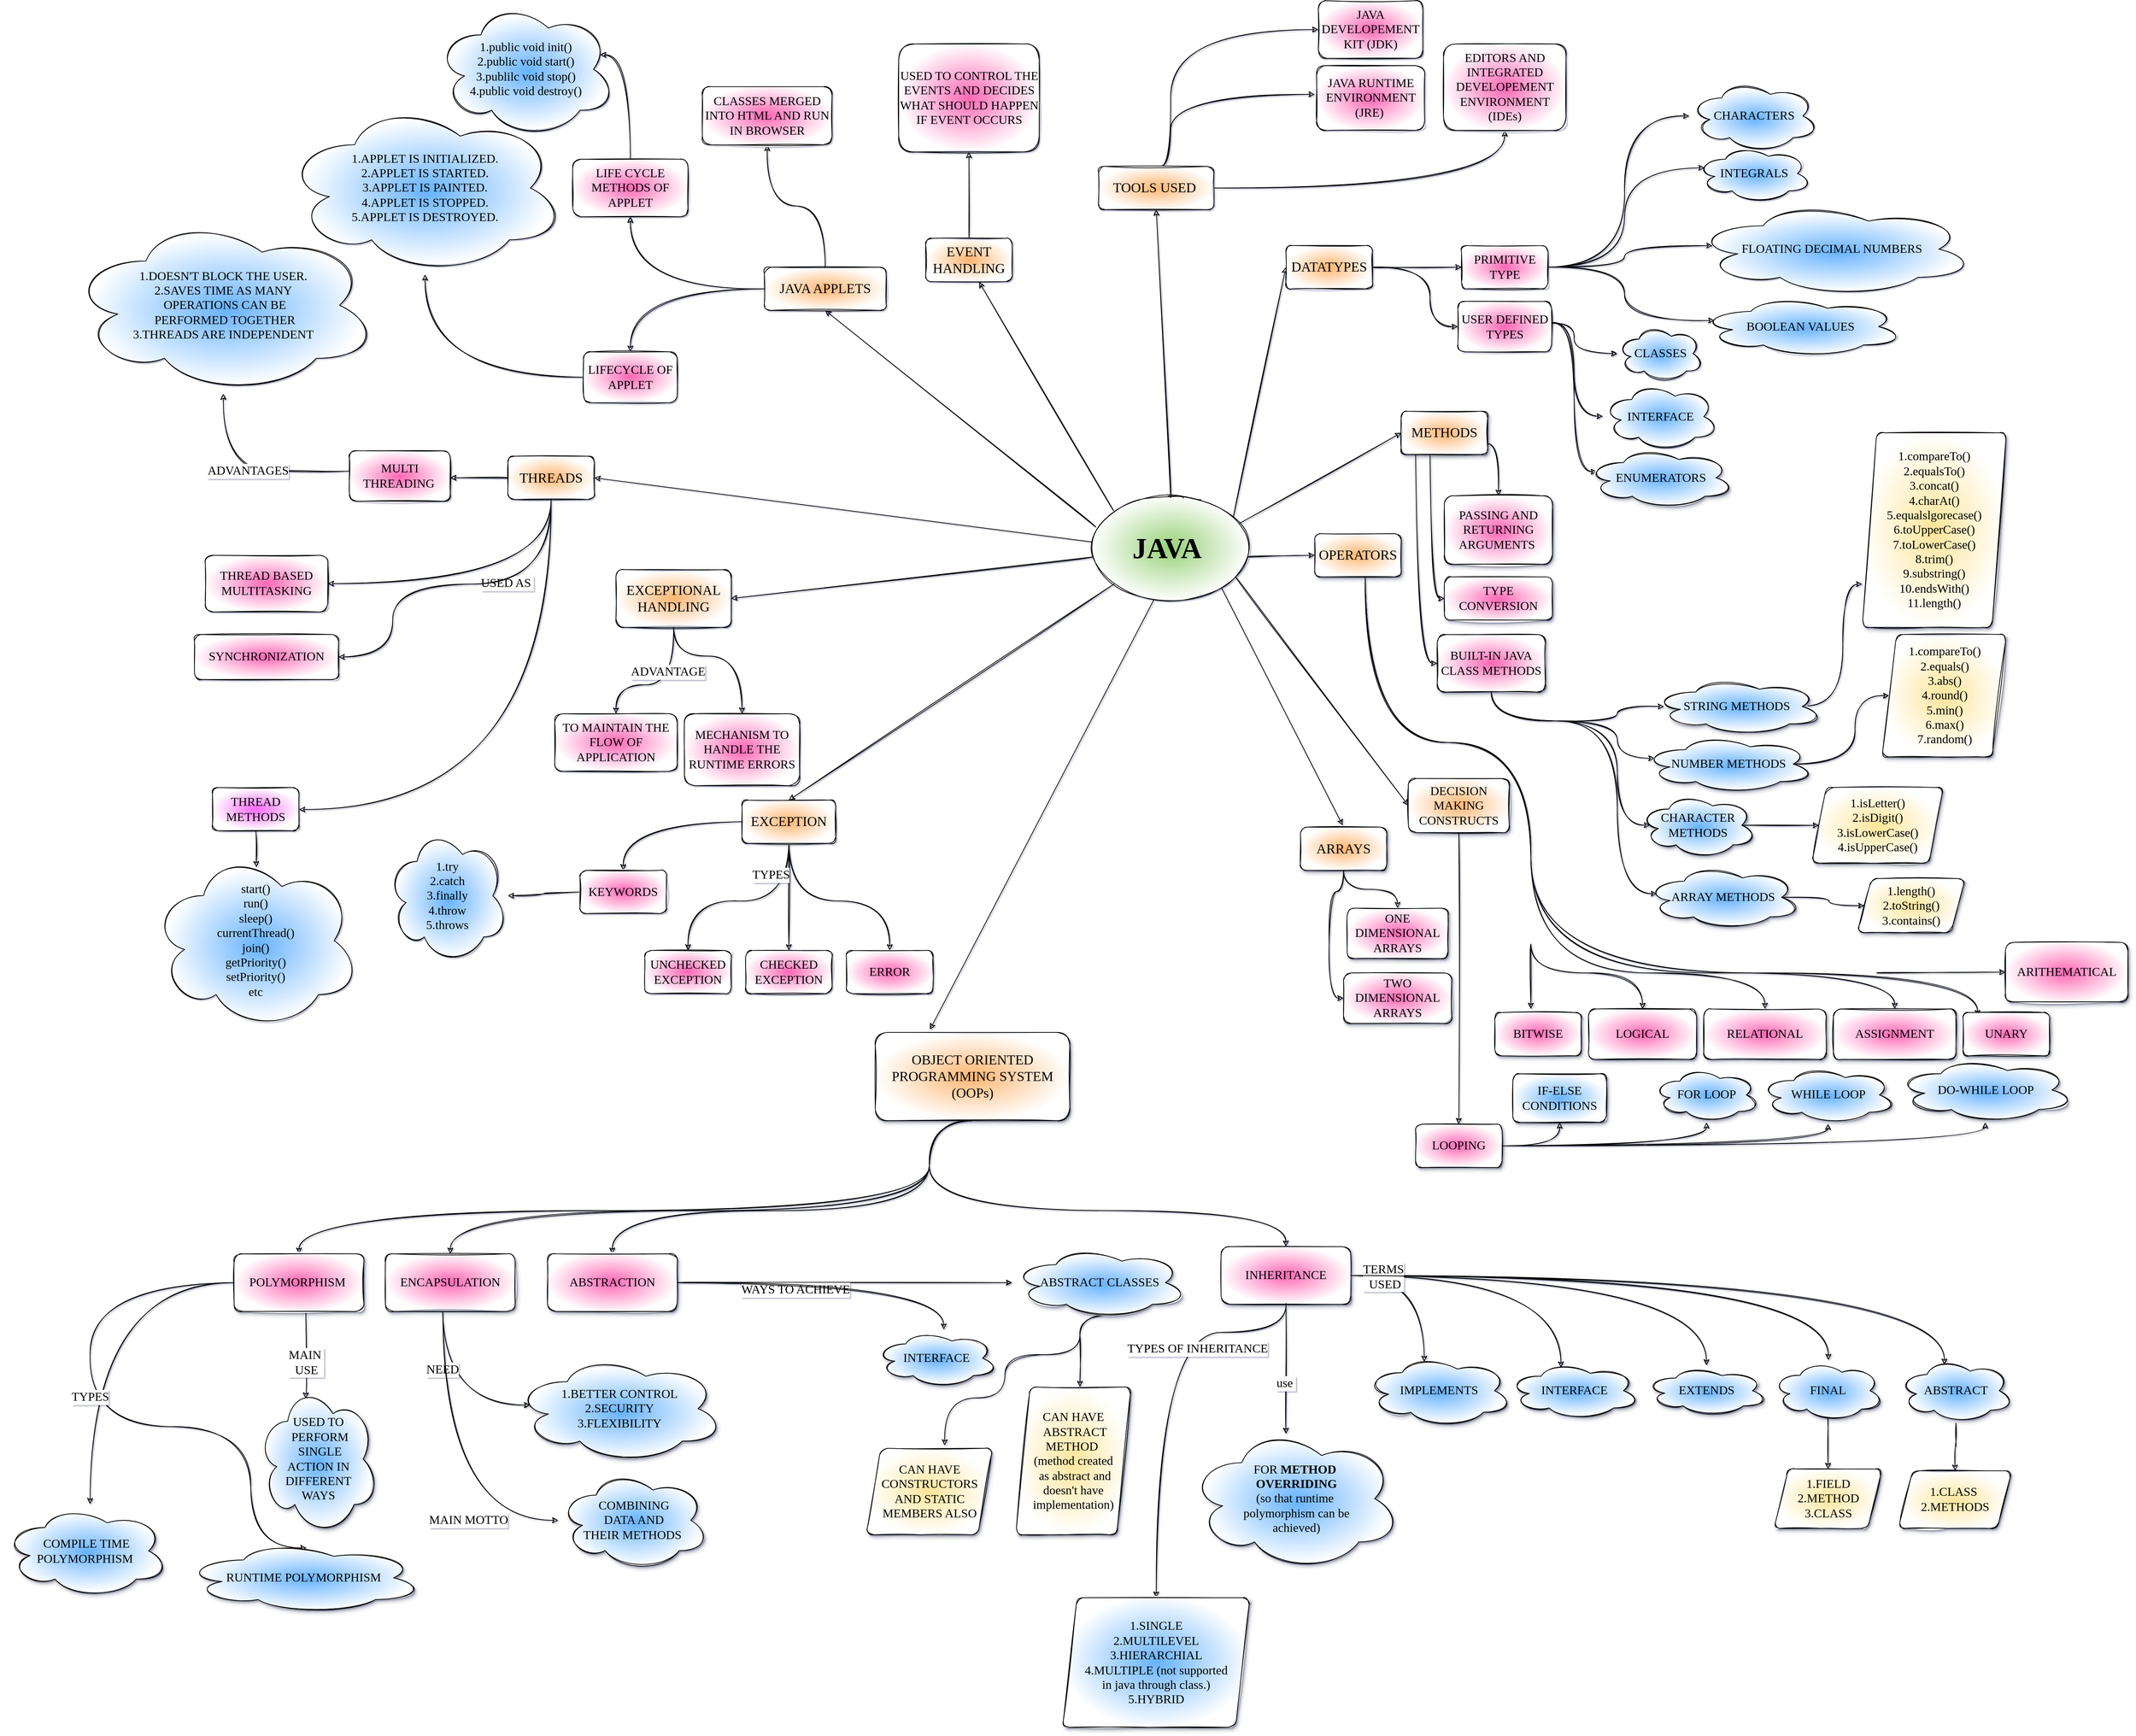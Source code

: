 <mxfile version="20.0.4" type="device"><diagram id="l3Yua4Y6fC0oTzvZkyzO" name="Page-1"><mxGraphModel dx="6650" dy="4145" grid="0" gridSize="10" guides="1" tooltips="1" connect="1" arrows="1" fold="1" page="1" pageScale="1" pageWidth="1920" pageHeight="1200" background="#FFFFFF" math="0" shadow="1"><root><mxCell id="0"/><mxCell id="1" parent="0"/><mxCell id="8M_MoQzklygsoNeXFPJm-120" value="" style="orthogonalLoop=1;jettySize=auto;html=1;fontFamily=Jost;fontSize=17;entryX=0.5;entryY=0;entryDx=0;entryDy=0;exitX=0.389;exitY=1.043;exitDx=0;exitDy=0;exitPerimeter=0;fontSource=https%3A%2F%2Ffonts.googleapis.com%2Fcss%3Ffamily%3DJost;rounded=1;curved=1;sketch=1;" parent="1" edge="1"><mxGeometry relative="1" as="geometry"><mxPoint x="616" y="1038.5" as="targetPoint"/><mxPoint x="926.58" y="442.02" as="sourcePoint"/></mxGeometry></mxCell><mxCell id="ZnmtiwfyWoTwrWCnDle3-141" style="rounded=1;orthogonalLoop=1;jettySize=auto;html=1;exitX=0;exitY=0;exitDx=0;exitDy=0;fontFamily=Jost;fontSize=17;entryX=0.617;entryY=1.007;entryDx=0;entryDy=0;entryPerimeter=0;fontSource=https%3A%2F%2Ffonts.googleapis.com%2Fcss%3Ffamily%3DJost;curved=1;sketch=1;" parent="1" source="LMB3MPY9jSZ7BCVb0Ln5-1" target="ZnmtiwfyWoTwrWCnDle3-139" edge="1"><mxGeometry relative="1" as="geometry"><mxPoint x="680" y="-50" as="targetPoint"/></mxGeometry></mxCell><mxCell id="LMB3MPY9jSZ7BCVb0Ln5-1" value="JAVA&amp;nbsp;&lt;br style=&quot;font-size: 40px;&quot;&gt;" style="ellipse;whiteSpace=wrap;html=1;gradientDirection=radial;shadow=0;fillColor=#97D077;strokeColor=#000000;fontStyle=1;fontSize=40;verticalAlign=middle;align=center;fontFamily=Jost;fontSource=https%3A%2F%2Ffonts.googleapis.com%2Fcss%3Ffamily%3DJost;gradientColor=#ffffff;rounded=1;sketch=1;" parent="1" vertex="1"><mxGeometry x="840" y="300" width="220" height="140" as="geometry"/></mxCell><mxCell id="LMB3MPY9jSZ7BCVb0Ln5-3" value="" style="endArrow=classic;html=1;rounded=1;fontFamily=Jost;fontSize=17;exitX=0.5;exitY=0;exitDx=0;exitDy=0;entryX=0.5;entryY=1;entryDx=0;entryDy=0;fontSource=https%3A%2F%2Ffonts.googleapis.com%2Fcss%3Ffamily%3DJost;curved=1;sketch=1;" parent="1" source="LMB3MPY9jSZ7BCVb0Ln5-1" target="LMB3MPY9jSZ7BCVb0Ln5-7" edge="1"><mxGeometry width="50" height="50" relative="1" as="geometry"><mxPoint x="990" y="340" as="sourcePoint"/><mxPoint x="1210" y="120" as="targetPoint"/></mxGeometry></mxCell><mxCell id="LMB3MPY9jSZ7BCVb0Ln5-8" style="edgeStyle=orthogonalEdgeStyle;rounded=1;orthogonalLoop=1;jettySize=auto;html=1;exitX=0.541;exitY=-0.003;exitDx=0;exitDy=0;fontFamily=Jost;fontSize=17;entryX=0;entryY=0.5;entryDx=0;entryDy=0;exitPerimeter=0;fontSource=https%3A%2F%2Ffonts.googleapis.com%2Fcss%3Ffamily%3DJost;curved=1;sketch=1;" parent="1" source="LMB3MPY9jSZ7BCVb0Ln5-7" target="LMB3MPY9jSZ7BCVb0Ln5-11" edge="1"><mxGeometry relative="1" as="geometry"><mxPoint x="1230" y="-190" as="targetPoint"/><Array as="points"><mxPoint x="950" y="-160"/><mxPoint x="950" y="-350"/></Array></mxGeometry></mxCell><mxCell id="LMB3MPY9jSZ7BCVb0Ln5-9" style="edgeStyle=orthogonalEdgeStyle;rounded=1;orthogonalLoop=1;jettySize=auto;html=1;fontFamily=Jost;fontSize=17;exitX=0.541;exitY=-0.008;exitDx=0;exitDy=0;exitPerimeter=0;fontSource=https%3A%2F%2Ffonts.googleapis.com%2Fcss%3Ffamily%3DJost;curved=1;sketch=1;" parent="1" source="LMB3MPY9jSZ7BCVb0Ln5-7" edge="1"><mxGeometry relative="1" as="geometry"><mxPoint x="1150" y="-260" as="targetPoint"/><mxPoint x="1230" y="60" as="sourcePoint"/><Array as="points"><mxPoint x="950" y="-161"/><mxPoint x="950" y="-260"/></Array></mxGeometry></mxCell><mxCell id="LMB3MPY9jSZ7BCVb0Ln5-14" style="edgeStyle=orthogonalEdgeStyle;rounded=1;orthogonalLoop=1;jettySize=auto;html=1;exitX=1;exitY=0.5;exitDx=0;exitDy=0;fontFamily=Jost;fontSize=17;entryX=0.5;entryY=1;entryDx=0;entryDy=0;fontSource=https%3A%2F%2Ffonts.googleapis.com%2Fcss%3Ffamily%3DJost;curved=1;sketch=1;" parent="1" source="LMB3MPY9jSZ7BCVb0Ln5-7" target="LMB3MPY9jSZ7BCVb0Ln5-13" edge="1"><mxGeometry relative="1" as="geometry"><Array as="points"><mxPoint x="1414" y="-130"/></Array></mxGeometry></mxCell><mxCell id="LMB3MPY9jSZ7BCVb0Ln5-7" value="TOOLS USED&amp;nbsp;" style="rounded=1;whiteSpace=wrap;html=1;fontFamily=Jost;fontSize=19;gradientDirection=radial;fontSource=https%3A%2F%2Ffonts.googleapis.com%2Fcss%3Ffamily%3DJost;gradientColor=#ffffff;fillColor=#FFB570;sketch=1;" parent="1" vertex="1"><mxGeometry x="850" y="-160" width="160" height="60" as="geometry"/></mxCell><mxCell id="LMB3MPY9jSZ7BCVb0Ln5-11" value="JAVA DEVELOPEMENT KIT (JDK)" style="rounded=1;whiteSpace=wrap;html=1;fontFamily=Jost;fontSize=17;gradientDirection=radial;fontSource=https%3A%2F%2Ffonts.googleapis.com%2Fcss%3Ffamily%3DJost;gradientColor=#ffffff;fillColor=#FF66B3;sketch=1;" parent="1" vertex="1"><mxGeometry x="1155" y="-390" width="145" height="80" as="geometry"/></mxCell><mxCell id="LMB3MPY9jSZ7BCVb0Ln5-12" value="JAVA RUNTIME ENVIRONMENT (JRE)&amp;nbsp;" style="rounded=1;whiteSpace=wrap;html=1;fontFamily=Jost;fontSize=17;gradientDirection=radial;fontSource=https%3A%2F%2Ffonts.googleapis.com%2Fcss%3Ffamily%3DJost;gradientColor=#ffffff;fillColor=#FF66B3;sketch=1;" parent="1" vertex="1"><mxGeometry x="1152.5" y="-300" width="150" height="90" as="geometry"/></mxCell><mxCell id="LMB3MPY9jSZ7BCVb0Ln5-13" value="EDITORS AND INTEGRATED DEVELOPEMENT ENVIRONMENT (IDEs)" style="rounded=1;whiteSpace=wrap;html=1;fontFamily=Jost;fontSize=17;gradientDirection=radial;glass=0;shadow=0;fontSource=https%3A%2F%2Ffonts.googleapis.com%2Fcss%3Ffamily%3DJost;gradientColor=#ffffff;fillColor=#FF66B3;sketch=1;" parent="1" vertex="1"><mxGeometry x="1328.75" y="-330" width="170" height="120" as="geometry"/></mxCell><mxCell id="LMB3MPY9jSZ7BCVb0Ln5-15" value="" style="endArrow=classic;html=1;rounded=1;fontFamily=Jost;fontSize=17;exitX=0.896;exitY=0.193;exitDx=0;exitDy=0;exitPerimeter=0;entryX=0;entryY=0.5;entryDx=0;entryDy=0;fontSource=https%3A%2F%2Ffonts.googleapis.com%2Fcss%3Ffamily%3DJost;curved=1;sketch=1;" parent="1" source="LMB3MPY9jSZ7BCVb0Ln5-1" target="LMB3MPY9jSZ7BCVb0Ln5-16" edge="1"><mxGeometry width="50" height="50" relative="1" as="geometry"><mxPoint x="1050" y="440" as="sourcePoint"/><mxPoint x="1230" y="210" as="targetPoint"/></mxGeometry></mxCell><mxCell id="8M_MoQzklygsoNeXFPJm-21" style="edgeStyle=elbowEdgeStyle;rounded=1;orthogonalLoop=1;jettySize=auto;html=1;fontFamily=Jost;fontSize=17;entryX=0;entryY=0.5;entryDx=0;entryDy=0;exitX=1;exitY=0.5;exitDx=0;exitDy=0;fontSource=https%3A%2F%2Ffonts.googleapis.com%2Fcss%3Ffamily%3DJost;curved=1;sketch=1;" parent="1" source="LMB3MPY9jSZ7BCVb0Ln5-16" target="8M_MoQzklygsoNeXFPJm-16" edge="1"><mxGeometry relative="1" as="geometry"><mxPoint x="1390" y="296" as="targetPoint"/><mxPoint x="1490" y="60" as="sourcePoint"/><Array as="points"><mxPoint x="1310" y="20"/><mxPoint x="1390" y="70"/><mxPoint x="1390" y="300"/><mxPoint x="1390" y="230"/></Array></mxGeometry></mxCell><mxCell id="LMB3MPY9jSZ7BCVb0Ln5-16" value="DATATYPES" style="rounded=1;whiteSpace=wrap;html=1;fontFamily=Jost;fontSize=19;gradientDirection=radial;fontSource=https%3A%2F%2Ffonts.googleapis.com%2Fcss%3Ffamily%3DJost;gradientColor=#ffffff;fillColor=#FFB570;sketch=1;" parent="1" vertex="1"><mxGeometry x="1110" y="-50" width="120" height="60" as="geometry"/></mxCell><mxCell id="LMB3MPY9jSZ7BCVb0Ln5-17" value="" style="endArrow=classic;html=1;rounded=1;fontFamily=Jost;fontSize=17;exitX=1;exitY=0.5;exitDx=0;exitDy=0;entryX=0;entryY=0.5;entryDx=0;entryDy=0;fontSource=https%3A%2F%2Ffonts.googleapis.com%2Fcss%3Ffamily%3DJost;curved=1;sketch=1;" parent="1" source="LMB3MPY9jSZ7BCVb0Ln5-16" target="LMB3MPY9jSZ7BCVb0Ln5-18" edge="1"><mxGeometry width="50" height="50" relative="1" as="geometry"><mxPoint x="1230" y="350" as="sourcePoint"/><mxPoint x="1500" y="130" as="targetPoint"/></mxGeometry></mxCell><mxCell id="LMB3MPY9jSZ7BCVb0Ln5-27" value="" style="edgeStyle=orthogonalEdgeStyle;rounded=1;orthogonalLoop=1;jettySize=auto;html=1;fontFamily=Jost;fontSize=17;entryX=0.07;entryY=0.4;entryDx=0;entryDy=0;entryPerimeter=0;fontSource=https%3A%2F%2Ffonts.googleapis.com%2Fcss%3Ffamily%3DJost;curved=1;sketch=1;" parent="1" source="LMB3MPY9jSZ7BCVb0Ln5-18" target="LMB3MPY9jSZ7BCVb0Ln5-26" edge="1"><mxGeometry relative="1" as="geometry"><mxPoint x="1750" y="140" as="targetPoint"/><Array as="points"><mxPoint x="1580" y="-20"/><mxPoint x="1580" y="-158"/></Array></mxGeometry></mxCell><mxCell id="LMB3MPY9jSZ7BCVb0Ln5-30" value="" style="edgeStyle=orthogonalEdgeStyle;rounded=1;orthogonalLoop=1;jettySize=auto;html=1;fontFamily=Jost;fontSize=17;entryX=0.07;entryY=0.462;entryDx=0;entryDy=0;entryPerimeter=0;fontSource=https%3A%2F%2Ffonts.googleapis.com%2Fcss%3Ffamily%3DJost;curved=1;sketch=1;" parent="1" source="LMB3MPY9jSZ7BCVb0Ln5-18" target="LMB3MPY9jSZ7BCVb0Ln5-28" edge="1"><mxGeometry relative="1" as="geometry"><Array as="points"><mxPoint x="1580" y="-20"/><mxPoint x="1580" y="-50"/></Array><mxPoint x="1740" y="260" as="targetPoint"/></mxGeometry></mxCell><mxCell id="LMB3MPY9jSZ7BCVb0Ln5-32" value="" style="edgeStyle=orthogonalEdgeStyle;rounded=1;orthogonalLoop=1;jettySize=auto;html=1;fontFamily=Jost;fontSize=17;fontSource=https%3A%2F%2Ffonts.googleapis.com%2Fcss%3Ffamily%3DJost;curved=1;sketch=1;" parent="1" source="LMB3MPY9jSZ7BCVb0Ln5-18" target="LMB3MPY9jSZ7BCVb0Ln5-31" edge="1"><mxGeometry relative="1" as="geometry"><Array as="points"><mxPoint x="1580" y="-20"/><mxPoint x="1580" y="-230"/></Array><mxPoint x="1750" y="40" as="targetPoint"/></mxGeometry></mxCell><mxCell id="LMB3MPY9jSZ7BCVb0Ln5-35" value="" style="edgeStyle=orthogonalEdgeStyle;rounded=1;orthogonalLoop=1;jettySize=auto;html=1;fontFamily=Jost;fontSize=17;exitX=1;exitY=0.5;exitDx=0;exitDy=0;entryX=0.07;entryY=0.4;entryDx=0;entryDy=0;entryPerimeter=0;fontSource=https%3A%2F%2Ffonts.googleapis.com%2Fcss%3Ffamily%3DJost;curved=1;sketch=1;" parent="1" source="LMB3MPY9jSZ7BCVb0Ln5-18" target="LMB3MPY9jSZ7BCVb0Ln5-34" edge="1"><mxGeometry relative="1" as="geometry"><Array as="points"><mxPoint x="1580" y="-20"/><mxPoint x="1580" y="54"/></Array></mxGeometry></mxCell><mxCell id="LMB3MPY9jSZ7BCVb0Ln5-18" value="PRIMITIVE TYPE" style="rounded=1;whiteSpace=wrap;html=1;fontFamily=Jost;fontSize=17;gradientDirection=radial;fontSource=https%3A%2F%2Ffonts.googleapis.com%2Fcss%3Ffamily%3DJost;gradientColor=#ffffff;fillColor=#FF66B3;sketch=1;" parent="1" vertex="1"><mxGeometry x="1353.75" y="-50" width="120" height="60" as="geometry"/></mxCell><mxCell id="LMB3MPY9jSZ7BCVb0Ln5-37" value="" style="edgeStyle=orthogonalEdgeStyle;rounded=1;orthogonalLoop=1;jettySize=auto;html=1;fontFamily=Jost;fontSize=17;exitX=0.996;exitY=0.435;exitDx=0;exitDy=0;exitPerimeter=0;fontSource=https%3A%2F%2Ffonts.googleapis.com%2Fcss%3Ffamily%3DJost;curved=1;sketch=1;" parent="1" source="8M_MoQzklygsoNeXFPJm-16" target="LMB3MPY9jSZ7BCVb0Ln5-36" edge="1"><mxGeometry relative="1" as="geometry"><mxPoint x="1450" y="330" as="sourcePoint"/><Array as="points"><mxPoint x="1510" y="58"/><mxPoint x="1510" y="100"/></Array></mxGeometry></mxCell><mxCell id="LMB3MPY9jSZ7BCVb0Ln5-39" value="" style="edgeStyle=orthogonalEdgeStyle;rounded=1;orthogonalLoop=1;jettySize=auto;html=1;fontFamily=Jost;fontSize=17;exitX=0.999;exitY=0.418;exitDx=0;exitDy=0;exitPerimeter=0;fontSource=https%3A%2F%2Ffonts.googleapis.com%2Fcss%3Ffamily%3DJost;curved=1;sketch=1;" parent="1" source="8M_MoQzklygsoNeXFPJm-16" target="LMB3MPY9jSZ7BCVb0Ln5-38" edge="1"><mxGeometry relative="1" as="geometry"><Array as="points"><mxPoint x="1510" y="57"/><mxPoint x="1510" y="187"/></Array><mxPoint x="1480" y="60" as="sourcePoint"/></mxGeometry></mxCell><mxCell id="LMB3MPY9jSZ7BCVb0Ln5-26" value="INTEGRALS" style="ellipse;shape=cloud;whiteSpace=wrap;html=1;fontSize=17;fontFamily=Jost;rounded=1;gradientDirection=radial;fontSource=https%3A%2F%2Ffonts.googleapis.com%2Fcss%3Ffamily%3DJost;gradientColor=#ffffff;fillColor=#66B2FF;sketch=1;" parent="1" vertex="1"><mxGeometry x="1680" y="-190" width="160" height="80" as="geometry"/></mxCell><mxCell id="LMB3MPY9jSZ7BCVb0Ln5-28" value="FLOATING DECIMAL NUMBERS&amp;nbsp;" style="ellipse;shape=cloud;whiteSpace=wrap;html=1;fontSize=17;fontFamily=Jost;rounded=1;gradientDirection=radial;fontSource=https%3A%2F%2Ffonts.googleapis.com%2Fcss%3Ffamily%3DJost;gradientColor=#ffffff;fillColor=#66B2FF;sketch=1;" parent="1" vertex="1"><mxGeometry x="1675" y="-110" width="390" height="130" as="geometry"/></mxCell><mxCell id="LMB3MPY9jSZ7BCVb0Ln5-31" value="CHARACTERS" style="ellipse;shape=cloud;whiteSpace=wrap;html=1;fontSize=17;fontFamily=Jost;rounded=1;gradientDirection=radial;fontSource=https%3A%2F%2Ffonts.googleapis.com%2Fcss%3Ffamily%3DJost;gradientColor=#ffffff;fillColor=#66B2FF;sketch=1;" parent="1" vertex="1"><mxGeometry x="1670" y="-280" width="180" height="100" as="geometry"/></mxCell><mxCell id="LMB3MPY9jSZ7BCVb0Ln5-34" value="BOOLEAN VALUES&amp;nbsp;" style="ellipse;shape=cloud;whiteSpace=wrap;html=1;fontSize=17;fontFamily=Jost;rounded=1;gradientDirection=radial;fontSource=https%3A%2F%2Ffonts.googleapis.com%2Fcss%3Ffamily%3DJost;gradientColor=#ffffff;fillColor=#66B2FF;sketch=1;" parent="1" vertex="1"><mxGeometry x="1685" y="20" width="283" height="85" as="geometry"/></mxCell><mxCell id="LMB3MPY9jSZ7BCVb0Ln5-36" value="CLASSES" style="ellipse;shape=cloud;whiteSpace=wrap;html=1;fontSize=17;fontFamily=Jost;rounded=1;gradientDirection=radial;fontSource=https%3A%2F%2Ffonts.googleapis.com%2Fcss%3Ffamily%3DJost;gradientColor=#ffffff;fillColor=#66B2FF;sketch=1;" parent="1" vertex="1"><mxGeometry x="1570" y="60" width="120" height="80" as="geometry"/></mxCell><mxCell id="LMB3MPY9jSZ7BCVb0Ln5-38" value="INTERFACE" style="ellipse;shape=cloud;whiteSpace=wrap;html=1;fontSize=17;fontFamily=Jost;rounded=1;gradientDirection=radial;horizontal=1;strokeWidth=1;fontSource=https%3A%2F%2Ffonts.googleapis.com%2Fcss%3Ffamily%3DJost;gradientColor=#ffffff;fillColor=#66B2FF;sketch=1;" parent="1" vertex="1"><mxGeometry x="1550" y="140" width="160" height="95" as="geometry"/></mxCell><mxCell id="8M_MoQzklygsoNeXFPJm-19" value="" style="edgeStyle=elbowEdgeStyle;rounded=1;orthogonalLoop=1;jettySize=auto;html=1;fontFamily=Jost;fontSize=17;exitX=1.005;exitY=0.423;exitDx=0;exitDy=0;exitPerimeter=0;entryX=0.07;entryY=0.4;entryDx=0;entryDy=0;entryPerimeter=0;fontSource=https%3A%2F%2Ffonts.googleapis.com%2Fcss%3Ffamily%3DJost;curved=1;sketch=1;" parent="1" source="8M_MoQzklygsoNeXFPJm-16" target="8M_MoQzklygsoNeXFPJm-18" edge="1"><mxGeometry relative="1" as="geometry"><Array as="points"><mxPoint x="1510" y="250"/></Array></mxGeometry></mxCell><mxCell id="8M_MoQzklygsoNeXFPJm-16" value="USER DEFINED TYPES" style="rounded=1;whiteSpace=wrap;html=1;fontFamily=Jost;fontSize=17;fontSource=https%3A%2F%2Ffonts.googleapis.com%2Fcss%3Ffamily%3DJost;gradientColor=#ffffff;fillColor=#FF66B3;gradientDirection=radial;sketch=1;" parent="1" vertex="1"><mxGeometry x="1348.75" y="27.5" width="130" height="70" as="geometry"/></mxCell><mxCell id="8M_MoQzklygsoNeXFPJm-18" value="ENUMERATORS" style="ellipse;shape=cloud;whiteSpace=wrap;html=1;fontSize=17;fontFamily=Jost;rounded=1;shadow=1;fontSource=https%3A%2F%2Ffonts.googleapis.com%2Fcss%3Ffamily%3DJost;gradientColor=#ffffff;gradientDirection=radial;fillColor=#66B2FF;sketch=1;" parent="1" vertex="1"><mxGeometry x="1527.5" y="230" width="205" height="85" as="geometry"/></mxCell><mxCell id="8M_MoQzklygsoNeXFPJm-22" value="" style="endArrow=classic;html=1;rounded=1;fontFamily=Jost;fontSize=17;exitX=0.935;exitY=0.255;exitDx=0;exitDy=0;entryX=0;entryY=0.5;entryDx=0;entryDy=0;exitPerimeter=0;fontSource=https%3A%2F%2Ffonts.googleapis.com%2Fcss%3Ffamily%3DJost;curved=1;sketch=1;" parent="1" source="LMB3MPY9jSZ7BCVb0Ln5-1" target="8M_MoQzklygsoNeXFPJm-28" edge="1"><mxGeometry width="50" height="50" relative="1" as="geometry"><mxPoint x="1120" y="465" as="sourcePoint"/><mxPoint x="1230" y="405.109" as="targetPoint"/></mxGeometry></mxCell><mxCell id="8M_MoQzklygsoNeXFPJm-27" value="" style="edgeStyle=elbowEdgeStyle;rounded=1;orthogonalLoop=1;jettySize=auto;html=1;fontFamily=Jost;fontSize=17;exitX=1;exitY=0.75;exitDx=0;exitDy=0;entryX=0.5;entryY=0;entryDx=0;entryDy=0;fontSource=https%3A%2F%2Ffonts.googleapis.com%2Fcss%3Ffamily%3DJost;curved=1;sketch=1;" parent="1" source="8M_MoQzklygsoNeXFPJm-28" target="8M_MoQzklygsoNeXFPJm-26" edge="1"><mxGeometry relative="1" as="geometry"><mxPoint x="1350" y="417.5" as="sourcePoint"/><Array as="points"><mxPoint x="1405" y="240"/></Array></mxGeometry></mxCell><mxCell id="8M_MoQzklygsoNeXFPJm-26" value="PASSING AND RETURNING ARGUMENTS&amp;nbsp;" style="whiteSpace=wrap;html=1;fontSize=17;fontFamily=Jost;rounded=1;strokeWidth=1;shadow=1;fontSource=https%3A%2F%2Ffonts.googleapis.com%2Fcss%3Ffamily%3DJost;gradientColor=#ffffff;fillColor=#FF66B3;gradientDirection=radial;sketch=1;" parent="1" vertex="1"><mxGeometry x="1330" y="297.5" width="150" height="95" as="geometry"/></mxCell><mxCell id="8M_MoQzklygsoNeXFPJm-30" value="" style="edgeStyle=elbowEdgeStyle;rounded=1;orthogonalLoop=1;jettySize=auto;html=1;fontFamily=Jost;fontSize=17;entryX=0;entryY=0.5;entryDx=0;entryDy=0;fontSource=https%3A%2F%2Ffonts.googleapis.com%2Fcss%3Ffamily%3DJost;curved=1;sketch=1;" parent="1" source="8M_MoQzklygsoNeXFPJm-28" target="8M_MoQzklygsoNeXFPJm-31" edge="1"><mxGeometry relative="1" as="geometry"><mxPoint x="1290" y="520" as="targetPoint"/><Array as="points"><mxPoint x="1310" y="330"/></Array></mxGeometry></mxCell><mxCell id="8M_MoQzklygsoNeXFPJm-33" value="" style="edgeStyle=orthogonalEdgeStyle;rounded=1;orthogonalLoop=1;jettySize=auto;html=1;fontFamily=Jost;fontSize=17;entryX=0;entryY=0.5;entryDx=0;entryDy=0;fontSource=https%3A%2F%2Ffonts.googleapis.com%2Fcss%3Ffamily%3DJost;curved=1;sketch=1;" parent="1" source="8M_MoQzklygsoNeXFPJm-28" target="8M_MoQzklygsoNeXFPJm-34" edge="1"><mxGeometry relative="1" as="geometry"><mxPoint x="1400" y="670" as="targetPoint"/><Array as="points"><mxPoint x="1290" y="530"/></Array></mxGeometry></mxCell><mxCell id="8M_MoQzklygsoNeXFPJm-28" value="METHODS" style="rounded=1;whiteSpace=wrap;html=1;fontFamily=Jost;fontSize=19;strokeWidth=1;shadow=1;fontSource=https%3A%2F%2Ffonts.googleapis.com%2Fcss%3Ffamily%3DJost;gradientColor=#ffffff;gradientDirection=radial;fillColor=#FFB570;sketch=1;" parent="1" vertex="1"><mxGeometry x="1270" y="180" width="120" height="60" as="geometry"/></mxCell><mxCell id="8M_MoQzklygsoNeXFPJm-31" value="TYPE CONVERSION" style="rounded=1;whiteSpace=wrap;html=1;fontFamily=Jost;fontSize=17;strokeWidth=1;shadow=1;fontSource=https%3A%2F%2Ffonts.googleapis.com%2Fcss%3Ffamily%3DJost;gradientColor=#ffffff;fillColor=#FF66B3;gradientDirection=radial;sketch=1;" parent="1" vertex="1"><mxGeometry x="1330" y="410" width="150" height="60" as="geometry"/></mxCell><mxCell id="8M_MoQzklygsoNeXFPJm-38" value="" style="edgeStyle=orthogonalEdgeStyle;rounded=1;orthogonalLoop=1;jettySize=auto;html=1;fontFamily=Jost;fontSize=17;entryX=0.063;entryY=0.5;entryDx=0;entryDy=0;entryPerimeter=0;fontSource=https%3A%2F%2Ffonts.googleapis.com%2Fcss%3Ffamily%3DJost;curved=1;sketch=1;" parent="1" source="8M_MoQzklygsoNeXFPJm-34" target="8M_MoQzklygsoNeXFPJm-37" edge="1"><mxGeometry relative="1" as="geometry"><Array as="points"><mxPoint x="1395" y="610"/><mxPoint x="1570" y="610"/><mxPoint x="1570" y="590"/></Array></mxGeometry></mxCell><mxCell id="8M_MoQzklygsoNeXFPJm-40" value="" style="edgeStyle=orthogonalEdgeStyle;rounded=1;orthogonalLoop=1;jettySize=auto;html=1;fontFamily=Jost;fontSize=17;startArrow=none;exitX=0.5;exitY=1;exitDx=0;exitDy=0;entryX=0.07;entryY=0.4;entryDx=0;entryDy=0;entryPerimeter=0;fontSource=https%3A%2F%2Ffonts.googleapis.com%2Fcss%3Ffamily%3DJost;curved=1;sketch=1;" parent="1" source="8M_MoQzklygsoNeXFPJm-34" target="8M_MoQzklygsoNeXFPJm-39" edge="1"><mxGeometry relative="1" as="geometry"><Array as="points"><mxPoint x="1395" y="610"/><mxPoint x="1570" y="610"/><mxPoint x="1570" y="662"/></Array></mxGeometry></mxCell><mxCell id="8M_MoQzklygsoNeXFPJm-42" value="" style="edgeStyle=orthogonalEdgeStyle;rounded=1;orthogonalLoop=1;jettySize=auto;html=1;fontFamily=Jost;fontSize=17;entryX=0.088;entryY=0.497;entryDx=0;entryDy=0;entryPerimeter=0;fontSource=https%3A%2F%2Ffonts.googleapis.com%2Fcss%3Ffamily%3DJost;curved=1;sketch=1;" parent="1" source="8M_MoQzklygsoNeXFPJm-34" target="8M_MoQzklygsoNeXFPJm-41" edge="1"><mxGeometry relative="1" as="geometry"><Array as="points"><mxPoint x="1395" y="610"/><mxPoint x="1570" y="610"/><mxPoint x="1570" y="755"/></Array></mxGeometry></mxCell><mxCell id="8M_MoQzklygsoNeXFPJm-44" value="" style="edgeStyle=orthogonalEdgeStyle;rounded=1;orthogonalLoop=1;jettySize=auto;html=1;fontFamily=Jost;fontSize=17;entryX=0.076;entryY=0.444;entryDx=0;entryDy=0;entryPerimeter=0;fontSource=https%3A%2F%2Ffonts.googleapis.com%2Fcss%3Ffamily%3DJost;curved=1;sketch=1;" parent="1" source="8M_MoQzklygsoNeXFPJm-34" target="8M_MoQzklygsoNeXFPJm-43" edge="1"><mxGeometry relative="1" as="geometry"><Array as="points"><mxPoint x="1395" y="610"/><mxPoint x="1570" y="610"/><mxPoint x="1570" y="850"/></Array></mxGeometry></mxCell><mxCell id="8M_MoQzklygsoNeXFPJm-34" value="BUILT-IN JAVA CLASS METHODS" style="rounded=1;whiteSpace=wrap;html=1;fontFamily=Jost;fontSize=17;strokeWidth=1;shadow=1;fontSource=https%3A%2F%2Ffonts.googleapis.com%2Fcss%3Ffamily%3DJost;gradientColor=#ffffff;fillColor=#FF66B3;gradientDirection=radial;sketch=1;" parent="1" vertex="1"><mxGeometry x="1320" y="490" width="150" height="80" as="geometry"/></mxCell><mxCell id="8M_MoQzklygsoNeXFPJm-48" value="" style="edgeStyle=orthogonalEdgeStyle;rounded=1;orthogonalLoop=1;jettySize=auto;html=1;fontFamily=Jost;fontSize=17;entryX=0;entryY=0.778;entryDx=0;entryDy=0;entryPerimeter=0;exitX=0.91;exitY=0.488;exitDx=0;exitDy=0;exitPerimeter=0;fontSource=https%3A%2F%2Ffonts.googleapis.com%2Fcss%3Ffamily%3DJost;curved=1;sketch=1;" parent="1" source="8M_MoQzklygsoNeXFPJm-37" target="8M_MoQzklygsoNeXFPJm-47" edge="1"><mxGeometry relative="1" as="geometry"><mxPoint x="1860" y="410" as="targetPoint"/></mxGeometry></mxCell><mxCell id="8M_MoQzklygsoNeXFPJm-50" value="" style="edgeStyle=orthogonalEdgeStyle;rounded=1;orthogonalLoop=1;jettySize=auto;html=1;fontFamily=Jost;fontSize=17;exitX=0.875;exitY=0.5;exitDx=0;exitDy=0;exitPerimeter=0;fontSource=https%3A%2F%2Ffonts.googleapis.com%2Fcss%3Ffamily%3DJost;curved=1;sketch=1;" parent="1" source="8M_MoQzklygsoNeXFPJm-39" target="8M_MoQzklygsoNeXFPJm-49" edge="1"><mxGeometry relative="1" as="geometry"><Array as="points"><mxPoint x="1900" y="670"/><mxPoint x="1900" y="575"/></Array></mxGeometry></mxCell><mxCell id="8M_MoQzklygsoNeXFPJm-39" value="NUMBER METHODS" style="ellipse;shape=cloud;whiteSpace=wrap;html=1;fontSize=17;fontFamily=Jost;rounded=1;strokeWidth=1;shadow=1;fontSource=https%3A%2F%2Ffonts.googleapis.com%2Fcss%3Ffamily%3DJost;gradientColor=#ffffff;gradientDirection=radial;fillColor=#66B2FF;sketch=1;" parent="1" vertex="1"><mxGeometry x="1605" y="630" width="239" height="80" as="geometry"/></mxCell><mxCell id="8M_MoQzklygsoNeXFPJm-52" value="" style="edgeStyle=orthogonalEdgeStyle;rounded=1;orthogonalLoop=1;jettySize=auto;html=1;fontFamily=Jost;fontSize=17;exitX=0.875;exitY=0.5;exitDx=0;exitDy=0;exitPerimeter=0;fontSource=https%3A%2F%2Ffonts.googleapis.com%2Fcss%3Ffamily%3DJost;curved=1;sketch=1;" parent="1" source="8M_MoQzklygsoNeXFPJm-41" target="8M_MoQzklygsoNeXFPJm-51" edge="1"><mxGeometry relative="1" as="geometry"/></mxCell><mxCell id="8M_MoQzklygsoNeXFPJm-41" value="CHARACTER METHODS" style="ellipse;shape=cloud;whiteSpace=wrap;html=1;fontSize=17;fontFamily=Jost;rounded=1;strokeWidth=1;shadow=1;fontSource=https%3A%2F%2Ffonts.googleapis.com%2Fcss%3Ffamily%3DJost;gradientColor=#ffffff;gradientDirection=radial;fillColor=#66B2FF;sketch=1;" parent="1" vertex="1"><mxGeometry x="1601.25" y="710" width="161.75" height="90" as="geometry"/></mxCell><mxCell id="8M_MoQzklygsoNeXFPJm-54" value="" style="edgeStyle=orthogonalEdgeStyle;rounded=1;orthogonalLoop=1;jettySize=auto;html=1;fontFamily=Jost;fontSize=17;exitX=0.875;exitY=0.5;exitDx=0;exitDy=0;exitPerimeter=0;fontSource=https%3A%2F%2Ffonts.googleapis.com%2Fcss%3Ffamily%3DJost;curved=1;sketch=1;" parent="1" source="8M_MoQzklygsoNeXFPJm-43" target="8M_MoQzklygsoNeXFPJm-53" edge="1"><mxGeometry relative="1" as="geometry"/></mxCell><mxCell id="8M_MoQzklygsoNeXFPJm-43" value="ARRAY METHODS" style="ellipse;shape=cloud;whiteSpace=wrap;html=1;fontSize=17;fontFamily=Jost;rounded=1;strokeWidth=1;shadow=1;fontSource=https%3A%2F%2Ffonts.googleapis.com%2Fcss%3Ffamily%3DJost;gradientColor=#ffffff;gradientDirection=radial;fillColor=#66B2FF;sketch=1;" parent="1" vertex="1"><mxGeometry x="1608.75" y="810" width="216.25" height="90" as="geometry"/></mxCell><mxCell id="8M_MoQzklygsoNeXFPJm-47" value="1.compareTo()&lt;br&gt;2.equalsTo()&lt;br&gt;3.concat()&lt;br&gt;4.charAt()&lt;br&gt;5.equalslgorecase()&lt;br&gt;6.toUpperCase()&lt;br&gt;7.toLowerCase()&lt;br&gt;8.trim()&lt;br&gt;9.substring()&lt;br&gt;10.endsWith()&lt;br&gt;11.length()" style="shape=parallelogram;perimeter=parallelogramPerimeter;whiteSpace=wrap;html=1;fixedSize=1;fontSize=17;fontFamily=Jost;rounded=1;strokeWidth=1;shadow=1;fontSource=https%3A%2F%2Ffonts.googleapis.com%2Fcss%3Ffamily%3DJost;gradientColor=#ffffff;gradientDirection=radial;fillColor=#FFE599;sketch=1;" parent="1" vertex="1"><mxGeometry x="1910" y="210" width="200" height="270" as="geometry"/></mxCell><mxCell id="8M_MoQzklygsoNeXFPJm-49" value="1.compareTo()&lt;br&gt;2.equals()&lt;br&gt;3.abs()&lt;br&gt;4.round()&lt;br&gt;5.min()&lt;br&gt;6.max()&lt;br&gt;7.random()" style="shape=parallelogram;perimeter=parallelogramPerimeter;whiteSpace=wrap;html=1;fixedSize=1;fontSize=17;fontFamily=Jost;rounded=1;strokeWidth=1;shadow=1;fontSource=https%3A%2F%2Ffonts.googleapis.com%2Fcss%3Ffamily%3DJost;gradientColor=#ffffff;gradientDirection=radial;fillColor=#FFE599;sketch=1;" parent="1" vertex="1"><mxGeometry x="1937.5" y="490" width="172.5" height="170" as="geometry"/></mxCell><mxCell id="8M_MoQzklygsoNeXFPJm-51" value="1.isLetter()&lt;br&gt;2.isDigit()&lt;br&gt;3.isLowerCase()&lt;br&gt;4.isUpperCase()" style="shape=parallelogram;perimeter=parallelogramPerimeter;whiteSpace=wrap;html=1;fixedSize=1;fontSize=17;fontFamily=Jost;rounded=1;strokeWidth=1;shadow=1;fontSource=https%3A%2F%2Ffonts.googleapis.com%2Fcss%3Ffamily%3DJost;gradientColor=#ffffff;gradientDirection=radial;fillColor=#FFE599;sketch=1;" parent="1" vertex="1"><mxGeometry x="1840" y="702.5" width="182.5" height="105" as="geometry"/></mxCell><mxCell id="8M_MoQzklygsoNeXFPJm-53" value="1.length()&lt;br&gt;2.toString()&lt;br&gt;3.contains()" style="shape=parallelogram;perimeter=parallelogramPerimeter;whiteSpace=wrap;html=1;fixedSize=1;fontSize=17;fontFamily=Jost;rounded=1;strokeWidth=1;shadow=1;fontSource=https%3A%2F%2Ffonts.googleapis.com%2Fcss%3Ffamily%3DJost;gradientColor=#ffffff;gradientDirection=radial;fillColor=#FFE599;sketch=1;" parent="1" vertex="1"><mxGeometry x="1903" y="829" width="150" height="75" as="geometry"/></mxCell><mxCell id="8M_MoQzklygsoNeXFPJm-66" value="" style="edgeStyle=orthogonalEdgeStyle;rounded=1;orthogonalLoop=1;jettySize=auto;html=1;fontFamily=Jost;fontSize=17;entryX=0.5;entryY=0;entryDx=0;entryDy=0;fontSource=https%3A%2F%2Ffonts.googleapis.com%2Fcss%3Ffamily%3DJost;curved=1;sketch=1;" parent="1" source="8M_MoQzklygsoNeXFPJm-57" target="8M_MoQzklygsoNeXFPJm-67" edge="1"><mxGeometry relative="1" as="geometry"><mxPoint x="1290" y="1035" as="targetPoint"/><Array as="points"><mxPoint x="1220" y="640"/><mxPoint x="1450" y="640"/><mxPoint x="1450" y="960"/><mxPoint x="1955" y="960"/></Array></mxGeometry></mxCell><mxCell id="8M_MoQzklygsoNeXFPJm-70" value="" style="edgeStyle=orthogonalEdgeStyle;rounded=1;orthogonalLoop=1;jettySize=auto;html=1;fontFamily=Jost;fontSize=17;entryX=0.5;entryY=0;entryDx=0;entryDy=0;fontSource=https%3A%2F%2Ffonts.googleapis.com%2Fcss%3Ffamily%3DJost;curved=1;sketch=1;" parent="1" source="8M_MoQzklygsoNeXFPJm-57" target="8M_MoQzklygsoNeXFPJm-71" edge="1"><mxGeometry relative="1" as="geometry"><mxPoint x="1650" y="1150" as="targetPoint"/><Array as="points"><mxPoint x="1220" y="640"/><mxPoint x="1450" y="640"/><mxPoint x="1450" y="960"/><mxPoint x="1775" y="960"/></Array></mxGeometry></mxCell><mxCell id="8M_MoQzklygsoNeXFPJm-80" value="" style="edgeStyle=orthogonalEdgeStyle;rounded=1;orthogonalLoop=1;jettySize=auto;html=1;fontFamily=Jost;fontSize=17;entryX=0.167;entryY=0.083;entryDx=0;entryDy=0;entryPerimeter=0;fontSource=https%3A%2F%2Ffonts.googleapis.com%2Fcss%3Ffamily%3DJost;curved=1;sketch=1;" parent="1" source="8M_MoQzklygsoNeXFPJm-57" target="8M_MoQzklygsoNeXFPJm-81" edge="1"><mxGeometry relative="1" as="geometry"><mxPoint x="2070" y="1010" as="targetPoint"/><Array as="points"><mxPoint x="1220" y="640"/><mxPoint x="1450" y="640"/><mxPoint x="1450" y="960"/><mxPoint x="2070" y="960"/></Array></mxGeometry></mxCell><mxCell id="8M_MoQzklygsoNeXFPJm-57" value="OPERATORS" style="rounded=1;whiteSpace=wrap;html=1;fontFamily=Jost;fontSize=19;strokeWidth=1;shadow=1;fontSource=https%3A%2F%2Ffonts.googleapis.com%2Fcss%3Ffamily%3DJost;gradientColor=#ffffff;gradientDirection=radial;fillColor=#FFB570;sketch=1;" parent="1" vertex="1"><mxGeometry x="1150" y="350" width="120" height="60" as="geometry"/></mxCell><mxCell id="8M_MoQzklygsoNeXFPJm-58" value="" style="endArrow=classic;html=1;rounded=1;fontFamily=Jost;fontSize=17;exitX=0.989;exitY=0.588;exitDx=0;exitDy=0;entryX=0;entryY=0.5;entryDx=0;entryDy=0;exitPerimeter=0;fontSource=https%3A%2F%2Ffonts.googleapis.com%2Fcss%3Ffamily%3DJost;curved=1;sketch=1;" parent="1" source="LMB3MPY9jSZ7BCVb0Ln5-1" target="8M_MoQzklygsoNeXFPJm-57" edge="1"><mxGeometry width="50" height="50" relative="1" as="geometry"><mxPoint x="1060" y="590" as="sourcePoint"/><mxPoint x="1260" y="760" as="targetPoint"/><Array as="points"/></mxGeometry></mxCell><mxCell id="8M_MoQzklygsoNeXFPJm-61" value="ARITHEMATICAL" style="rounded=1;whiteSpace=wrap;html=1;fontFamily=Jost;fontSize=17;strokeWidth=1;shadow=1;fontSource=https%3A%2F%2Ffonts.googleapis.com%2Fcss%3Ffamily%3DJost;gradientColor=#ffffff;fillColor=#FF66B3;gradientDirection=radial;sketch=1;" parent="1" vertex="1"><mxGeometry x="2108.75" y="917.5" width="170" height="82.5" as="geometry"/></mxCell><mxCell id="8M_MoQzklygsoNeXFPJm-67" value="ASSIGNMENT" style="rounded=1;whiteSpace=wrap;html=1;fontFamily=Jost;fontSize=17;strokeWidth=1;shadow=1;fontSource=https%3A%2F%2Ffonts.googleapis.com%2Fcss%3Ffamily%3DJost;gradientColor=#ffffff;fillColor=#FF66B3;gradientDirection=radial;sketch=1;" parent="1" vertex="1"><mxGeometry x="1870" y="1010" width="170" height="70" as="geometry"/></mxCell><mxCell id="8M_MoQzklygsoNeXFPJm-71" value="RELATIONAL" style="rounded=1;whiteSpace=wrap;html=1;fontFamily=Jost;fontSize=17;strokeWidth=1;shadow=1;fontSource=https%3A%2F%2Ffonts.googleapis.com%2Fcss%3Ffamily%3DJost;gradientColor=#ffffff;fillColor=#FF66B3;gradientDirection=radial;sketch=1;" parent="1" vertex="1"><mxGeometry x="1690" y="1010" width="170" height="70" as="geometry"/></mxCell><mxCell id="8M_MoQzklygsoNeXFPJm-76" value="LOGICAL" style="rounded=1;whiteSpace=wrap;html=1;fontFamily=Jost;fontSize=17;strokeWidth=1;shadow=1;fontSource=https%3A%2F%2Ffonts.googleapis.com%2Fcss%3Ffamily%3DJost;gradientColor=#ffffff;fillColor=#FF66B3;gradientDirection=radial;sketch=1;" parent="1" vertex="1"><mxGeometry x="1530" y="1010" width="150" height="70" as="geometry"/></mxCell><mxCell id="8M_MoQzklygsoNeXFPJm-77" value="" style="endArrow=classic;html=1;rounded=1;fontFamily=Jost;fontSize=17;entryX=0;entryY=0.5;entryDx=0;entryDy=0;fontSource=https%3A%2F%2Ffonts.googleapis.com%2Fcss%3Ffamily%3DJost;curved=1;sketch=1;" parent="1" target="8M_MoQzklygsoNeXFPJm-61" edge="1"><mxGeometry width="50" height="50" relative="1" as="geometry"><mxPoint x="1930" y="960" as="sourcePoint"/><mxPoint x="2080" y="890" as="targetPoint"/></mxGeometry></mxCell><mxCell id="8M_MoQzklygsoNeXFPJm-81" value="UNARY" style="rounded=1;whiteSpace=wrap;html=1;fontFamily=Jost;fontSize=17;strokeWidth=1;shadow=1;fontSource=https%3A%2F%2Ffonts.googleapis.com%2Fcss%3Ffamily%3DJost;gradientColor=#ffffff;fillColor=#FF66B3;gradientDirection=radial;sketch=1;" parent="1" vertex="1"><mxGeometry x="2050" y="1015" width="120" height="60" as="geometry"/></mxCell><mxCell id="8M_MoQzklygsoNeXFPJm-82" value="BITWISE" style="rounded=1;whiteSpace=wrap;html=1;fontFamily=Jost;fontSize=17;strokeWidth=1;shadow=1;fontSource=https%3A%2F%2Ffonts.googleapis.com%2Fcss%3Ffamily%3DJost;gradientColor=#ffffff;fillColor=#FF66B3;gradientDirection=radial;sketch=1;" parent="1" vertex="1"><mxGeometry x="1400" y="1015" width="120" height="60" as="geometry"/></mxCell><mxCell id="8M_MoQzklygsoNeXFPJm-87" value="" style="edgeStyle=orthogonalEdgeStyle;rounded=1;orthogonalLoop=1;jettySize=auto;html=1;fontFamily=Jost;fontSize=17;entryX=0.5;entryY=1;entryDx=0;entryDy=0;exitX=1;exitY=0.5;exitDx=0;exitDy=0;fontSource=https%3A%2F%2Ffonts.googleapis.com%2Fcss%3Ffamily%3DJost;curved=1;sketch=1;" parent="1" source="8M_MoQzklygsoNeXFPJm-91" target="8M_MoQzklygsoNeXFPJm-88" edge="1"><mxGeometry relative="1" as="geometry"><mxPoint x="1420" y="1129" as="targetPoint"/><Array as="points"><mxPoint x="1490" y="1200"/></Array></mxGeometry></mxCell><mxCell id="8M_MoQzklygsoNeXFPJm-90" value="" style="edgeStyle=orthogonalEdgeStyle;rounded=1;orthogonalLoop=1;jettySize=auto;html=1;fontFamily=Jost;fontSize=17;entryX=0.5;entryY=0;entryDx=0;entryDy=0;fontSource=https%3A%2F%2Ffonts.googleapis.com%2Fcss%3Ffamily%3DJost;curved=1;sketch=1;" parent="1" source="8M_MoQzklygsoNeXFPJm-84" target="8M_MoQzklygsoNeXFPJm-91" edge="1"><mxGeometry relative="1" as="geometry"><mxPoint x="990" y="762.5" as="targetPoint"/><Array as="points"><mxPoint x="1350" y="840"/><mxPoint x="1350" y="840"/></Array></mxGeometry></mxCell><mxCell id="8M_MoQzklygsoNeXFPJm-84" value="DECISION MAKING CONSTRUCTS" style="rounded=1;whiteSpace=wrap;html=1;fontFamily=Jost;fontSize=17;strokeWidth=1;shadow=1;fontSource=https%3A%2F%2Ffonts.googleapis.com%2Fcss%3Ffamily%3DJost;gradientColor=#ffffff;gradientDirection=radial;fillColor=#FFB570;sketch=1;" parent="1" vertex="1"><mxGeometry x="1280" y="690" width="140" height="75" as="geometry"/></mxCell><mxCell id="8M_MoQzklygsoNeXFPJm-85" value="" style="endArrow=classic;html=1;rounded=1;fontFamily=Jost;fontSize=17;exitX=0.909;exitY=0.786;exitDx=0;exitDy=0;exitPerimeter=0;entryX=0;entryY=0.5;entryDx=0;entryDy=0;fontSource=https%3A%2F%2Ffonts.googleapis.com%2Fcss%3Ffamily%3DJost;curved=1;sketch=1;" parent="1" source="LMB3MPY9jSZ7BCVb0Ln5-1" target="8M_MoQzklygsoNeXFPJm-84" edge="1"><mxGeometry width="50" height="50" relative="1" as="geometry"><mxPoint x="1000" y="690" as="sourcePoint"/><mxPoint x="1050" y="640" as="targetPoint"/><Array as="points"/></mxGeometry></mxCell><mxCell id="8M_MoQzklygsoNeXFPJm-88" value="IF-ELSE CONDITIONS" style="rounded=1;whiteSpace=wrap;html=1;fontFamily=Jost;fontSize=17;strokeWidth=1;shadow=1;fontSource=https%3A%2F%2Ffonts.googleapis.com%2Fcss%3Ffamily%3DJost;gradientColor=#ffffff;gradientDirection=radial;fillColor=#66B2FF;sketch=1;" parent="1" vertex="1"><mxGeometry x="1425" y="1100" width="130" height="67.5" as="geometry"/></mxCell><mxCell id="8M_MoQzklygsoNeXFPJm-95" value="" style="edgeStyle=orthogonalEdgeStyle;rounded=1;orthogonalLoop=1;jettySize=auto;html=1;fontFamily=Jost;fontSize=17;fontSource=https%3A%2F%2Ffonts.googleapis.com%2Fcss%3Ffamily%3DJost;curved=1;sketch=1;" parent="1" source="8M_MoQzklygsoNeXFPJm-91" target="8M_MoQzklygsoNeXFPJm-94" edge="1"><mxGeometry relative="1" as="geometry"/></mxCell><mxCell id="8M_MoQzklygsoNeXFPJm-97" value="" style="edgeStyle=orthogonalEdgeStyle;rounded=1;orthogonalLoop=1;jettySize=auto;html=1;fontFamily=Jost;fontSize=17;fontSource=https%3A%2F%2Ffonts.googleapis.com%2Fcss%3Ffamily%3DJost;curved=1;sketch=1;" parent="1" source="8M_MoQzklygsoNeXFPJm-91" target="8M_MoQzklygsoNeXFPJm-96" edge="1"><mxGeometry relative="1" as="geometry"/></mxCell><mxCell id="8M_MoQzklygsoNeXFPJm-99" value="" style="edgeStyle=orthogonalEdgeStyle;rounded=1;orthogonalLoop=1;jettySize=auto;html=1;fontFamily=Jost;fontSize=17;fontSource=https%3A%2F%2Ffonts.googleapis.com%2Fcss%3Ffamily%3DJost;curved=1;sketch=1;" parent="1" source="8M_MoQzklygsoNeXFPJm-91" target="8M_MoQzklygsoNeXFPJm-98" edge="1"><mxGeometry relative="1" as="geometry"/></mxCell><mxCell id="8M_MoQzklygsoNeXFPJm-91" value="LOOPING" style="rounded=1;whiteSpace=wrap;html=1;fontFamily=Jost;fontSize=17;strokeWidth=1;shadow=1;fontSource=https%3A%2F%2Ffonts.googleapis.com%2Fcss%3Ffamily%3DJost;gradientColor=#ffffff;fillColor=#FF66B3;gradientDirection=radial;sketch=1;" parent="1" vertex="1"><mxGeometry x="1290" y="1170" width="120" height="60" as="geometry"/></mxCell><mxCell id="8M_MoQzklygsoNeXFPJm-94" value="FOR LOOP" style="ellipse;shape=cloud;whiteSpace=wrap;html=1;fontSize=17;fontFamily=Jost;rounded=1;strokeWidth=1;shadow=1;fontSource=https%3A%2F%2Ffonts.googleapis.com%2Fcss%3Ffamily%3DJost;gradientColor=#ffffff;gradientDirection=radial;fillColor=#66B2FF;sketch=1;" parent="1" vertex="1"><mxGeometry x="1620" y="1091.25" width="147.5" height="76.25" as="geometry"/></mxCell><mxCell id="8M_MoQzklygsoNeXFPJm-96" value="WHILE LOOP" style="ellipse;shape=cloud;whiteSpace=wrap;html=1;fontSize=17;fontFamily=Jost;rounded=1;strokeWidth=1;shadow=1;fontSource=https%3A%2F%2Ffonts.googleapis.com%2Fcss%3Ffamily%3DJost;gradientColor=#ffffff;gradientDirection=radial;fillColor=#66B2FF;sketch=1;" parent="1" vertex="1"><mxGeometry x="1767.5" y="1089.38" width="190" height="80" as="geometry"/></mxCell><mxCell id="8M_MoQzklygsoNeXFPJm-98" value="DO-WHILE LOOP" style="ellipse;shape=cloud;whiteSpace=wrap;html=1;fontSize=17;fontFamily=Jost;rounded=1;strokeWidth=1;shadow=1;fontSource=https%3A%2F%2Ffonts.googleapis.com%2Fcss%3Ffamily%3DJost;gradientColor=#ffffff;gradientDirection=radial;fillColor=#66B2FF;sketch=1;" parent="1" vertex="1"><mxGeometry x="1957.5" y="1077.5" width="246.5" height="90" as="geometry"/></mxCell><mxCell id="8M_MoQzklygsoNeXFPJm-100" value="" style="endArrow=classic;html=1;rounded=1;fontFamily=Jost;fontSize=17;exitX=0.821;exitY=0.895;exitDx=0;exitDy=0;entryX=0.49;entryY=-0.041;entryDx=0;entryDy=0;entryPerimeter=0;exitPerimeter=0;fontSource=https%3A%2F%2Ffonts.googleapis.com%2Fcss%3Ffamily%3DJost;curved=1;sketch=1;" parent="1" source="LMB3MPY9jSZ7BCVb0Ln5-1" target="8M_MoQzklygsoNeXFPJm-101" edge="1"><mxGeometry width="50" height="50" relative="1" as="geometry"><mxPoint x="1100" y="670" as="sourcePoint"/><mxPoint x="950" y="850" as="targetPoint"/></mxGeometry></mxCell><mxCell id="8M_MoQzklygsoNeXFPJm-103" value="" style="edgeStyle=orthogonalEdgeStyle;rounded=1;orthogonalLoop=1;jettySize=auto;html=1;fontFamily=Jost;fontSize=17;entryX=0.5;entryY=0;entryDx=0;entryDy=0;fontSource=https%3A%2F%2Ffonts.googleapis.com%2Fcss%3Ffamily%3DJost;curved=1;sketch=1;" parent="1" source="8M_MoQzklygsoNeXFPJm-101" target="8M_MoQzklygsoNeXFPJm-104" edge="1"><mxGeometry relative="1" as="geometry"><mxPoint x="950" y="1000" as="targetPoint"/></mxGeometry></mxCell><mxCell id="8M_MoQzklygsoNeXFPJm-106" value="" style="edgeStyle=orthogonalEdgeStyle;rounded=1;orthogonalLoop=1;jettySize=auto;html=1;fontFamily=Jost;fontSize=17;entryX=0;entryY=0.5;entryDx=0;entryDy=0;fontSource=https%3A%2F%2Ffonts.googleapis.com%2Fcss%3Ffamily%3DJost;curved=1;sketch=1;" parent="1" source="8M_MoQzklygsoNeXFPJm-101" target="8M_MoQzklygsoNeXFPJm-107" edge="1"><mxGeometry relative="1" as="geometry"><mxPoint x="950.0" y="1000" as="targetPoint"/><Array as="points"><mxPoint x="1190" y="847"/><mxPoint x="1170" y="847"/><mxPoint x="1170" y="995"/></Array></mxGeometry></mxCell><mxCell id="8M_MoQzklygsoNeXFPJm-101" value="ARRAYS" style="rounded=1;whiteSpace=wrap;html=1;fontFamily=Jost;fontSize=19;strokeWidth=1;shadow=1;fontSource=https%3A%2F%2Ffonts.googleapis.com%2Fcss%3Ffamily%3DJost;gradientColor=#ffffff;gradientDirection=radial;fillColor=#FFB570;sketch=1;" parent="1" vertex="1"><mxGeometry x="1130" y="757.5" width="120" height="60" as="geometry"/></mxCell><mxCell id="8M_MoQzklygsoNeXFPJm-104" value="ONE DIMENSIONAL ARRAYS" style="rounded=1;whiteSpace=wrap;html=1;fontFamily=Jost;fontSize=17;strokeWidth=1;shadow=1;fontSource=https%3A%2F%2Ffonts.googleapis.com%2Fcss%3Ffamily%3DJost;gradientColor=#ffffff;fillColor=#FF66B3;gradientDirection=radial;sketch=1;" parent="1" vertex="1"><mxGeometry x="1195" y="870" width="140" height="70" as="geometry"/></mxCell><mxCell id="8M_MoQzklygsoNeXFPJm-107" value="TWO DIMENSIONAL ARRAYS" style="rounded=1;whiteSpace=wrap;html=1;fontFamily=Jost;fontSize=17;strokeWidth=1;shadow=1;fontSource=https%3A%2F%2Ffonts.googleapis.com%2Fcss%3Ffamily%3DJost;gradientColor=#ffffff;fillColor=#FF66B3;gradientDirection=radial;sketch=1;" parent="1" vertex="1"><mxGeometry x="1190" y="960" width="150" height="70" as="geometry"/></mxCell><mxCell id="8M_MoQzklygsoNeXFPJm-37" value="STRING METHODS&amp;nbsp;" style="ellipse;shape=cloud;whiteSpace=wrap;html=1;fontSize=17;fontFamily=Jost;rounded=1;strokeWidth=1;shadow=1;fontSource=https%3A%2F%2Ffonts.googleapis.com%2Fcss%3Ffamily%3DJost;gradientColor=#ffffff;gradientDirection=radial;fillColor=#66B2FF;sketch=1;" parent="1" vertex="1"><mxGeometry x="1620" y="550" width="236" height="80" as="geometry"/></mxCell><mxCell id="8M_MoQzklygsoNeXFPJm-112" value="" style="endArrow=classic;html=1;fontFamily=Jost;fontSize=17;entryX=0.5;entryY=0;entryDx=0;entryDy=0;fontSource=https%3A%2F%2Ffonts.googleapis.com%2Fcss%3Ffamily%3DJost;rounded=1;curved=1;sketch=1;" parent="1" target="8M_MoQzklygsoNeXFPJm-76" edge="1"><mxGeometry width="50" height="50" relative="1" as="geometry"><mxPoint x="1450" y="920" as="sourcePoint"/><mxPoint x="1430" y="850" as="targetPoint"/><Array as="points"><mxPoint x="1450" y="960"/><mxPoint x="1605" y="960"/></Array></mxGeometry></mxCell><mxCell id="8M_MoQzklygsoNeXFPJm-114" value="" style="endArrow=classic;html=1;fontFamily=Jost;fontSize=17;entryX=0.417;entryY=-0.083;entryDx=0;entryDy=0;entryPerimeter=0;fontSource=https%3A%2F%2Ffonts.googleapis.com%2Fcss%3Ffamily%3DJost;rounded=1;curved=1;sketch=1;" parent="1" target="8M_MoQzklygsoNeXFPJm-82" edge="1"><mxGeometry width="50" height="50" relative="1" as="geometry"><mxPoint x="1450" y="920" as="sourcePoint"/><mxPoint x="1380" y="930" as="targetPoint"/></mxGeometry></mxCell><mxCell id="ZnmtiwfyWoTwrWCnDle3-4" value="" style="edgeStyle=orthogonalEdgeStyle;rounded=1;orthogonalLoop=1;jettySize=auto;html=1;fontFamily=Jost;fontSize=17;exitX=0.5;exitY=1;exitDx=0;exitDy=0;entryX=0.5;entryY=0;entryDx=0;entryDy=0;fontSource=https%3A%2F%2Ffonts.googleapis.com%2Fcss%3Ffamily%3DJost;curved=1;sketch=1;" parent="1" source="8M_MoQzklygsoNeXFPJm-118" target="ZnmtiwfyWoTwrWCnDle3-3" edge="1"><mxGeometry relative="1" as="geometry"><Array as="points"><mxPoint x="615" y="1290"/><mxPoint x="1110" y="1290"/></Array></mxGeometry></mxCell><mxCell id="ZnmtiwfyWoTwrWCnDle3-6" value="" style="edgeStyle=orthogonalEdgeStyle;rounded=1;orthogonalLoop=1;jettySize=auto;html=1;fontFamily=Jost;fontSize=17;exitX=0.5;exitY=1;exitDx=0;exitDy=0;fontSource=https%3A%2F%2Ffonts.googleapis.com%2Fcss%3Ffamily%3DJost;curved=1;sketch=1;" parent="1" source="8M_MoQzklygsoNeXFPJm-118" target="ZnmtiwfyWoTwrWCnDle3-5" edge="1"><mxGeometry relative="1" as="geometry"><Array as="points"><mxPoint x="615" y="1290"/><mxPoint x="175" y="1290"/></Array></mxGeometry></mxCell><mxCell id="ZnmtiwfyWoTwrWCnDle3-8" value="" style="edgeStyle=orthogonalEdgeStyle;rounded=1;orthogonalLoop=1;jettySize=auto;html=1;fontFamily=Jost;fontSize=17;exitX=0.5;exitY=1;exitDx=0;exitDy=0;fontSource=https%3A%2F%2Ffonts.googleapis.com%2Fcss%3Ffamily%3DJost;curved=1;sketch=1;" parent="1" source="8M_MoQzklygsoNeXFPJm-118" target="ZnmtiwfyWoTwrWCnDle3-7" edge="1"><mxGeometry relative="1" as="geometry"><Array as="points"><mxPoint x="615" y="1290"/><mxPoint x="-50" y="1290"/></Array></mxGeometry></mxCell><mxCell id="ZnmtiwfyWoTwrWCnDle3-10" value="" style="edgeStyle=orthogonalEdgeStyle;rounded=1;orthogonalLoop=1;jettySize=auto;html=1;fontFamily=Jost;fontSize=17;exitX=0.5;exitY=1;exitDx=0;exitDy=0;fontSource=https%3A%2F%2Ffonts.googleapis.com%2Fcss%3Ffamily%3DJost;curved=1;sketch=1;" parent="1" source="8M_MoQzklygsoNeXFPJm-118" target="ZnmtiwfyWoTwrWCnDle3-9" edge="1"><mxGeometry relative="1" as="geometry"><Array as="points"><mxPoint x="615" y="1290"/><mxPoint x="-260" y="1290"/></Array></mxGeometry></mxCell><mxCell id="8M_MoQzklygsoNeXFPJm-118" value="OBJECT ORIENTED PROGRAMMING SYSTEM&lt;br style=&quot;font-size: 19px;&quot;&gt;(OOPs)" style="rounded=1;whiteSpace=wrap;html=1;shadow=1;fontFamily=Jost;fontSize=19;strokeWidth=1;fontSource=https%3A%2F%2Ffonts.googleapis.com%2Fcss%3Ffamily%3DJost;gradientColor=#ffffff;gradientDirection=radial;fillColor=#FFB570;sketch=1;" parent="1" vertex="1"><mxGeometry x="540" y="1042.5" width="270" height="122.5" as="geometry"/></mxCell><mxCell id="ZnmtiwfyWoTwrWCnDle3-16" value="" style="edgeStyle=orthogonalEdgeStyle;rounded=1;orthogonalLoop=1;jettySize=auto;html=1;fontFamily=Jost;fontSize=17;entryX=0.4;entryY=0.1;entryDx=0;entryDy=0;entryPerimeter=0;fontSource=https%3A%2F%2Ffonts.googleapis.com%2Fcss%3Ffamily%3DJost;curved=1;sketch=1;" parent="1" source="ZnmtiwfyWoTwrWCnDle3-3" target="ZnmtiwfyWoTwrWCnDle3-15" edge="1"><mxGeometry relative="1" as="geometry"><Array as="points"><mxPoint x="2024" y="1380"/></Array></mxGeometry></mxCell><mxCell id="ZnmtiwfyWoTwrWCnDle3-22" value="" style="edgeStyle=orthogonalEdgeStyle;rounded=1;orthogonalLoop=1;jettySize=auto;html=1;fontFamily=Jost;fontSize=17;fontSource=https%3A%2F%2Ffonts.googleapis.com%2Fcss%3Ffamily%3DJost;curved=1;sketch=1;" parent="1" source="ZnmtiwfyWoTwrWCnDle3-3" target="ZnmtiwfyWoTwrWCnDle3-21" edge="1"><mxGeometry relative="1" as="geometry"><Array as="points"><mxPoint x="1863" y="1380"/></Array></mxGeometry></mxCell><mxCell id="ZnmtiwfyWoTwrWCnDle3-24" value="" style="edgeStyle=orthogonalEdgeStyle;rounded=1;orthogonalLoop=1;jettySize=auto;html=1;fontFamily=Jost;fontSize=17;entryX=0.4;entryY=0.1;entryDx=0;entryDy=0;entryPerimeter=0;fontSource=https%3A%2F%2Ffonts.googleapis.com%2Fcss%3Ffamily%3DJost;curved=1;sketch=1;" parent="1" source="ZnmtiwfyWoTwrWCnDle3-3" target="ZnmtiwfyWoTwrWCnDle3-23" edge="1"><mxGeometry relative="1" as="geometry"><Array as="points"><mxPoint x="1492" y="1380"/></Array></mxGeometry></mxCell><mxCell id="ZnmtiwfyWoTwrWCnDle3-26" value="" style="edgeStyle=orthogonalEdgeStyle;rounded=1;orthogonalLoop=1;jettySize=auto;html=1;fontFamily=Jost;fontSize=17;entryX=0.4;entryY=0.1;entryDx=0;entryDy=0;entryPerimeter=0;fontSource=https%3A%2F%2Ffonts.googleapis.com%2Fcss%3Ffamily%3DJost;curved=1;sketch=1;" parent="1" source="ZnmtiwfyWoTwrWCnDle3-3" target="ZnmtiwfyWoTwrWCnDle3-63" edge="1"><mxGeometry relative="1" as="geometry"><mxPoint x="2203.348" y="1470" as="targetPoint"/><Array as="points"><mxPoint x="1302" y="1380"/></Array></mxGeometry></mxCell><mxCell id="ZnmtiwfyWoTwrWCnDle3-31" value="TERMS&lt;br&gt;&amp;nbsp;USED&lt;br&gt;" style="edgeLabel;html=1;align=center;verticalAlign=middle;resizable=0;points=[];fontSize=17;fontFamily=Jost;fontSource=https%3A%2F%2Ffonts.googleapis.com%2Fcss%3Ffamily%3DJost;rounded=1;sketch=1;" parent="ZnmtiwfyWoTwrWCnDle3-26" vertex="1" connectable="0"><mxGeometry x="-0.797" y="-2" relative="1" as="geometry"><mxPoint x="22" as="offset"/></mxGeometry></mxCell><mxCell id="ZnmtiwfyWoTwrWCnDle3-30" value="use&amp;nbsp;&lt;br&gt;" style="edgeStyle=orthogonalEdgeStyle;rounded=1;orthogonalLoop=1;jettySize=auto;html=1;fontFamily=Jost;fontSize=17;exitX=0.5;exitY=1;exitDx=0;exitDy=0;fontSource=https%3A%2F%2Ffonts.googleapis.com%2Fcss%3Ffamily%3DJost;curved=1;sketch=1;" parent="1" source="ZnmtiwfyWoTwrWCnDle3-3" edge="1"><mxGeometry x="0.222" relative="1" as="geometry"><mxPoint x="1110" y="1600" as="targetPoint"/><Array as="points"><mxPoint x="1110" y="1554"/></Array><mxPoint as="offset"/></mxGeometry></mxCell><mxCell id="ZnmtiwfyWoTwrWCnDle3-3" value="INHERITANCE" style="whiteSpace=wrap;html=1;fontSize=17;fontFamily=Jost;rounded=1;shadow=1;strokeWidth=1;fontSource=https%3A%2F%2Ffonts.googleapis.com%2Fcss%3Ffamily%3DJost;gradientColor=#ffffff;fillColor=#FF66B3;gradientDirection=radial;sketch=1;" parent="1" vertex="1"><mxGeometry x="1020" y="1340" width="180" height="80" as="geometry"/></mxCell><mxCell id="ZnmtiwfyWoTwrWCnDle3-33" value="WAYS TO ACHIEVE&lt;br&gt;" style="edgeStyle=orthogonalEdgeStyle;rounded=1;orthogonalLoop=1;jettySize=auto;html=1;fontFamily=Jost;fontSize=17;fontSource=https%3A%2F%2Ffonts.googleapis.com%2Fcss%3Ffamily%3DJost;curved=1;sketch=1;" parent="1" source="ZnmtiwfyWoTwrWCnDle3-5" target="ZnmtiwfyWoTwrWCnDle3-32" edge="1"><mxGeometry x="-0.295" y="-10" relative="1" as="geometry"><Array as="points"/><mxPoint as="offset"/></mxGeometry></mxCell><mxCell id="ZnmtiwfyWoTwrWCnDle3-35" value="" style="edgeStyle=orthogonalEdgeStyle;rounded=1;orthogonalLoop=1;jettySize=auto;html=1;fontFamily=Jost;fontSize=17;fontSource=https%3A%2F%2Ffonts.googleapis.com%2Fcss%3Ffamily%3DJost;curved=1;sketch=1;" parent="1" source="ZnmtiwfyWoTwrWCnDle3-5" target="ZnmtiwfyWoTwrWCnDle3-34" edge="1"><mxGeometry relative="1" as="geometry"><Array as="points"><mxPoint x="635" y="1390"/></Array></mxGeometry></mxCell><mxCell id="ZnmtiwfyWoTwrWCnDle3-5" value="ABSTRACTION" style="whiteSpace=wrap;html=1;fontSize=17;fontFamily=Jost;rounded=1;shadow=1;strokeWidth=1;fontSource=https%3A%2F%2Ffonts.googleapis.com%2Fcss%3Ffamily%3DJost;gradientColor=#ffffff;fillColor=#FF66B3;gradientDirection=radial;sketch=1;" parent="1" vertex="1"><mxGeometry x="85" y="1350" width="180" height="80" as="geometry"/></mxCell><mxCell id="ZnmtiwfyWoTwrWCnDle3-43" value="NEED" style="edgeStyle=orthogonalEdgeStyle;rounded=1;orthogonalLoop=1;jettySize=auto;html=1;fontFamily=Jost;fontSize=17;entryX=0.072;entryY=0.466;entryDx=0;entryDy=0;entryPerimeter=0;exitX=0.441;exitY=0.999;exitDx=0;exitDy=0;exitPerimeter=0;fontSource=https%3A%2F%2Ffonts.googleapis.com%2Fcss%3Ffamily%3DJost;curved=1;sketch=1;" parent="1" source="ZnmtiwfyWoTwrWCnDle3-7" target="ZnmtiwfyWoTwrWCnDle3-42" edge="1"><mxGeometry x="-0.357" relative="1" as="geometry"><mxPoint x="1710" y="1700" as="targetPoint"/><Array as="points"><mxPoint x="-61" y="1560"/><mxPoint x="61" y="1560"/></Array><mxPoint as="offset"/></mxGeometry></mxCell><mxCell id="ZnmtiwfyWoTwrWCnDle3-45" value="" style="edgeStyle=orthogonalEdgeStyle;rounded=1;orthogonalLoop=1;jettySize=auto;html=1;fontFamily=Jost;fontSize=17;exitX=0.443;exitY=0.998;exitDx=0;exitDy=0;exitPerimeter=0;fontSource=https%3A%2F%2Ffonts.googleapis.com%2Fcss%3Ffamily%3DJost;curved=1;sketch=1;" parent="1" source="ZnmtiwfyWoTwrWCnDle3-7" target="ZnmtiwfyWoTwrWCnDle3-44" edge="1"><mxGeometry relative="1" as="geometry"><mxPoint x="1601.25" y="1420.0" as="sourcePoint"/><mxPoint x="90" y="1840" as="targetPoint"/><Array as="points"><mxPoint x="-60" y="1720"/></Array></mxGeometry></mxCell><mxCell id="ZnmtiwfyWoTwrWCnDle3-46" value="MAIN MOTTO" style="edgeLabel;html=1;align=center;verticalAlign=middle;resizable=0;points=[];fontSize=17;fontFamily=Jost;fontSource=https%3A%2F%2Ffonts.googleapis.com%2Fcss%3Ffamily%3DJost;rounded=1;sketch=1;" parent="ZnmtiwfyWoTwrWCnDle3-45" vertex="1" connectable="0"><mxGeometry x="0.523" y="3" relative="1" as="geometry"><mxPoint x="-18" y="3" as="offset"/></mxGeometry></mxCell><mxCell id="ZnmtiwfyWoTwrWCnDle3-7" value="ENCAPSULATION" style="whiteSpace=wrap;html=1;fontSize=17;fontFamily=Jost;rounded=1;shadow=1;strokeWidth=1;fontSource=https%3A%2F%2Ffonts.googleapis.com%2Fcss%3Ffamily%3DJost;gradientColor=#ffffff;fillColor=#FF66B3;gradientDirection=radial;sketch=1;" parent="1" vertex="1"><mxGeometry x="-140" y="1350" width="180" height="80" as="geometry"/></mxCell><mxCell id="ZnmtiwfyWoTwrWCnDle3-48" value="MAIN&amp;nbsp;&lt;br&gt;USE" style="edgeStyle=orthogonalEdgeStyle;rounded=1;orthogonalLoop=1;jettySize=auto;html=1;fontFamily=Jost;fontSize=17;entryX=0.4;entryY=0.1;entryDx=0;entryDy=0;entryPerimeter=0;fontSource=https%3A%2F%2Ffonts.googleapis.com%2Fcss%3Ffamily%3DJost;curved=1;sketch=1;" parent="1" source="ZnmtiwfyWoTwrWCnDle3-9" target="ZnmtiwfyWoTwrWCnDle3-47" edge="1"><mxGeometry x="0.145" relative="1" as="geometry"><Array as="points"><mxPoint x="-250" y="1541"/></Array><mxPoint y="1" as="offset"/></mxGeometry></mxCell><mxCell id="ZnmtiwfyWoTwrWCnDle3-50" value="" style="edgeStyle=orthogonalEdgeStyle;rounded=1;orthogonalLoop=1;jettySize=auto;html=1;fontFamily=Jost;fontSize=17;entryX=0.512;entryY=0.083;entryDx=0;entryDy=0;entryPerimeter=0;fontSource=https%3A%2F%2Ffonts.googleapis.com%2Fcss%3Ffamily%3DJost;curved=1;sketch=1;" parent="1" source="ZnmtiwfyWoTwrWCnDle3-9" target="ZnmtiwfyWoTwrWCnDle3-49" edge="1"><mxGeometry relative="1" as="geometry"><Array as="points"><mxPoint x="-550" y="1390"/><mxPoint x="-550" y="1590"/><mxPoint x="-327" y="1590"/></Array></mxGeometry></mxCell><mxCell id="ZnmtiwfyWoTwrWCnDle3-52" value="" style="edgeStyle=orthogonalEdgeStyle;rounded=1;orthogonalLoop=1;jettySize=auto;html=1;fontFamily=Jost;fontSize=17;fontSource=https%3A%2F%2Ffonts.googleapis.com%2Fcss%3Ffamily%3DJost;curved=1;sketch=1;" parent="1" source="ZnmtiwfyWoTwrWCnDle3-9" target="ZnmtiwfyWoTwrWCnDle3-51" edge="1"><mxGeometry relative="1" as="geometry"><Array as="points"><mxPoint x="-550" y="1390"/></Array></mxGeometry></mxCell><mxCell id="ZnmtiwfyWoTwrWCnDle3-53" value="TYPES" style="edgeLabel;html=1;align=center;verticalAlign=middle;resizable=0;points=[];fontSize=17;fontFamily=Jost;fontSource=https%3A%2F%2Ffonts.googleapis.com%2Fcss%3Ffamily%3DJost;rounded=1;sketch=1;" parent="ZnmtiwfyWoTwrWCnDle3-52" vertex="1" connectable="0"><mxGeometry x="0.324" y="3" relative="1" as="geometry"><mxPoint x="-3" y="23" as="offset"/></mxGeometry></mxCell><mxCell id="ZnmtiwfyWoTwrWCnDle3-9" value="POLYMORPHISM&amp;nbsp;" style="whiteSpace=wrap;html=1;fontSize=17;fontFamily=Jost;rounded=1;shadow=1;strokeWidth=1;fontSource=https%3A%2F%2Ffonts.googleapis.com%2Fcss%3Ffamily%3DJost;gradientColor=#ffffff;fillColor=#FF66B3;gradientDirection=radial;sketch=1;" parent="1" vertex="1"><mxGeometry x="-350" y="1350" width="180" height="80" as="geometry"/></mxCell><mxCell id="ZnmtiwfyWoTwrWCnDle3-20" value="" style="edgeStyle=orthogonalEdgeStyle;rounded=1;orthogonalLoop=1;jettySize=auto;html=1;fontFamily=Jost;fontSize=17;entryX=0.5;entryY=0;entryDx=0;entryDy=0;fontSource=https%3A%2F%2Ffonts.googleapis.com%2Fcss%3Ffamily%3DJost;curved=1;sketch=1;" parent="1" target="ZnmtiwfyWoTwrWCnDle3-19" edge="1"><mxGeometry relative="1" as="geometry"><mxPoint x="1110" y="1418.74" as="sourcePoint"/><mxPoint x="966.44" y="2000.0" as="targetPoint"/><Array as="points"><mxPoint x="1110" y="1459"/><mxPoint x="930" y="1459"/></Array></mxGeometry></mxCell><mxCell id="ZnmtiwfyWoTwrWCnDle3-54" value="TYPES OF INHERITANCE&lt;br&gt;" style="edgeLabel;html=1;align=center;verticalAlign=middle;resizable=0;points=[];fontSize=17;fontFamily=Jost;fontSource=https%3A%2F%2Ffonts.googleapis.com%2Fcss%3Ffamily%3DJost;rounded=1;sketch=1;" parent="ZnmtiwfyWoTwrWCnDle3-20" vertex="1" connectable="0"><mxGeometry x="-0.172" y="2" relative="1" as="geometry"><mxPoint x="55" as="offset"/></mxGeometry></mxCell><mxCell id="ZnmtiwfyWoTwrWCnDle3-56" value="" style="edgeStyle=orthogonalEdgeStyle;rounded=1;orthogonalLoop=1;jettySize=auto;html=1;fontFamily=Jost;fontSize=17;fontSource=https%3A%2F%2Ffonts.googleapis.com%2Fcss%3Ffamily%3DJost;curved=1;sketch=1;" parent="1" source="ZnmtiwfyWoTwrWCnDle3-15" target="ZnmtiwfyWoTwrWCnDle3-55" edge="1"><mxGeometry relative="1" as="geometry"/></mxCell><mxCell id="ZnmtiwfyWoTwrWCnDle3-15" value="ABSTRACT" style="ellipse;shape=cloud;whiteSpace=wrap;html=1;fontSize=17;fontFamily=Jost;rounded=1;shadow=1;strokeWidth=1;fontSource=https%3A%2F%2Ffonts.googleapis.com%2Fcss%3Ffamily%3DJost;gradientColor=#ffffff;gradientDirection=radial;fillColor=#66B2FF;sketch=1;" parent="1" vertex="1"><mxGeometry x="1960" y="1495" width="160" height="90" as="geometry"/></mxCell><mxCell id="ZnmtiwfyWoTwrWCnDle3-19" value="1.SINGLE&lt;br&gt;2.MULTILEVEL&lt;br&gt;3.HIERARCHIAL&lt;br&gt;4.MULTIPLE (not supported &lt;br&gt;in java through class.)&lt;br&gt;5.HYBRID" style="shape=parallelogram;perimeter=parallelogramPerimeter;whiteSpace=wrap;html=1;fixedSize=1;fontSize=17;fontFamily=Jost;rounded=1;shadow=1;strokeWidth=1;fontSource=https%3A%2F%2Ffonts.googleapis.com%2Fcss%3Ffamily%3DJost;gradientColor=#ffffff;gradientDirection=radial;fillColor=#66B2FF;sketch=1;" parent="1" vertex="1"><mxGeometry x="800" y="1827.5" width="260" height="180" as="geometry"/></mxCell><mxCell id="ZnmtiwfyWoTwrWCnDle3-60" value="" style="edgeStyle=orthogonalEdgeStyle;rounded=1;orthogonalLoop=1;jettySize=auto;html=1;fontFamily=Jost;fontSize=17;entryX=0.5;entryY=0;entryDx=0;entryDy=0;exitX=0.496;exitY=0.944;exitDx=0;exitDy=0;exitPerimeter=0;fontSource=https%3A%2F%2Ffonts.googleapis.com%2Fcss%3Ffamily%3DJost;curved=1;sketch=1;" parent="1" source="ZnmtiwfyWoTwrWCnDle3-21" target="ZnmtiwfyWoTwrWCnDle3-59" edge="1"><mxGeometry relative="1" as="geometry"><Array as="points"><mxPoint x="1862" y="1580"/><mxPoint x="1862" y="1580"/></Array></mxGeometry></mxCell><mxCell id="ZnmtiwfyWoTwrWCnDle3-21" value="FINAL" style="ellipse;shape=cloud;whiteSpace=wrap;html=1;fontSize=17;fontFamily=Jost;rounded=1;shadow=1;strokeWidth=1;fontSource=https%3A%2F%2Ffonts.googleapis.com%2Fcss%3Ffamily%3DJost;gradientColor=#ffffff;gradientDirection=radial;fillColor=#66B2FF;sketch=1;" parent="1" vertex="1"><mxGeometry x="1785" y="1497.5" width="155" height="85" as="geometry"/></mxCell><mxCell id="ZnmtiwfyWoTwrWCnDle3-62" value="" style="edgeStyle=orthogonalEdgeStyle;rounded=1;orthogonalLoop=1;jettySize=auto;html=1;fontFamily=Jost;fontSize=17;exitX=1;exitY=0.5;exitDx=0;exitDy=0;fontSource=https%3A%2F%2Ffonts.googleapis.com%2Fcss%3Ffamily%3DJost;curved=1;sketch=1;" parent="1" source="ZnmtiwfyWoTwrWCnDle3-3" target="ZnmtiwfyWoTwrWCnDle3-61" edge="1"><mxGeometry relative="1" as="geometry"><Array as="points"><mxPoint x="1694" y="1380"/></Array></mxGeometry></mxCell><mxCell id="ZnmtiwfyWoTwrWCnDle3-23" value="INTERFACE" style="ellipse;shape=cloud;whiteSpace=wrap;html=1;fontSize=17;fontFamily=Jost;rounded=1;shadow=1;strokeWidth=1;fontSource=https%3A%2F%2Ffonts.googleapis.com%2Fcss%3Ffamily%3DJost;gradientColor=#ffffff;gradientDirection=radial;fillColor=#66B2FF;sketch=1;" parent="1" vertex="1"><mxGeometry x="1418.75" y="1500" width="182.5" height="80" as="geometry"/></mxCell><mxCell id="ZnmtiwfyWoTwrWCnDle3-29" value="&lt;span style=&quot;font-weight: normal;&quot;&gt;FOR &lt;/span&gt;METHOD&lt;br&gt;&amp;nbsp;OVERRIDING&lt;br&gt;&lt;span style=&quot;font-weight: normal;&quot;&gt;(so that runtime&lt;br&gt;&amp;nbsp;polymorphism can be&lt;br&gt;&amp;nbsp;achieved)&lt;/span&gt;" style="ellipse;shape=cloud;whiteSpace=wrap;html=1;fontSize=17;fontFamily=Jost;rounded=1;shadow=1;strokeWidth=1;fontStyle=1;fontSource=https%3A%2F%2Ffonts.googleapis.com%2Fcss%3Ffamily%3DJost;gradientColor=#ffffff;gradientDirection=radial;fillColor=#66B2FF;sketch=1;" parent="1" vertex="1"><mxGeometry x="975" y="1590" width="295" height="200" as="geometry"/></mxCell><mxCell id="ZnmtiwfyWoTwrWCnDle3-37" value="" style="edgeStyle=orthogonalEdgeStyle;rounded=1;orthogonalLoop=1;jettySize=auto;html=1;fontFamily=Jost;fontSize=17;exitX=0.55;exitY=0.95;exitDx=0;exitDy=0;exitPerimeter=0;fontSource=https%3A%2F%2Ffonts.googleapis.com%2Fcss%3Ffamily%3DJost;curved=1;sketch=1;" parent="1" source="ZnmtiwfyWoTwrWCnDle3-32" target="ZnmtiwfyWoTwrWCnDle3-36" edge="1"><mxGeometry relative="1" as="geometry"><Array as="points"><mxPoint x="824" y="1490"/><mxPoint x="824" y="1490"/></Array></mxGeometry></mxCell><mxCell id="ZnmtiwfyWoTwrWCnDle3-39" value="" style="edgeStyle=orthogonalEdgeStyle;rounded=1;orthogonalLoop=1;jettySize=auto;html=1;fontFamily=Jost;fontSize=17;entryX=0.622;entryY=-0.032;entryDx=0;entryDy=0;entryPerimeter=0;exitX=0.55;exitY=0.95;exitDx=0;exitDy=0;exitPerimeter=0;fontSource=https%3A%2F%2Ffonts.googleapis.com%2Fcss%3Ffamily%3DJost;curved=1;sketch=1;" parent="1" source="ZnmtiwfyWoTwrWCnDle3-32" target="ZnmtiwfyWoTwrWCnDle3-38" edge="1"><mxGeometry relative="1" as="geometry"><mxPoint x="2390" y="1780" as="targetPoint"/><Array as="points"><mxPoint x="824" y="1490"/><mxPoint x="720" y="1490"/><mxPoint x="720" y="1550"/><mxPoint x="636" y="1550"/></Array></mxGeometry></mxCell><mxCell id="ZnmtiwfyWoTwrWCnDle3-32" value="ABSTRACT CLASSES" style="ellipse;shape=cloud;whiteSpace=wrap;html=1;fontSize=17;fontFamily=Jost;rounded=1;shadow=1;strokeWidth=1;fontSource=https%3A%2F%2Ffonts.googleapis.com%2Fcss%3Ffamily%3DJost;gradientColor=#ffffff;gradientDirection=radial;fillColor=#66B2FF;sketch=1;" parent="1" vertex="1"><mxGeometry x="730" y="1340" width="243" height="100" as="geometry"/></mxCell><mxCell id="ZnmtiwfyWoTwrWCnDle3-34" value="INTERFACE" style="ellipse;shape=cloud;whiteSpace=wrap;html=1;fontSize=17;fontFamily=Jost;rounded=1;shadow=1;strokeWidth=1;fontSource=https%3A%2F%2Ffonts.googleapis.com%2Fcss%3Ffamily%3DJost;gradientColor=#ffffff;gradientDirection=radial;fillColor=#66B2FF;sketch=1;" parent="1" vertex="1"><mxGeometry x="540" y="1455" width="170" height="80" as="geometry"/></mxCell><mxCell id="ZnmtiwfyWoTwrWCnDle3-36" value="CAN HAVE&lt;br&gt;&amp;nbsp;ABSTRACT METHOD&amp;nbsp;&lt;br&gt;(method created&lt;br&gt;&amp;nbsp;as abstract and &lt;br&gt;doesn't have &lt;br&gt;implementation)" style="shape=parallelogram;perimeter=parallelogramPerimeter;whiteSpace=wrap;html=1;fixedSize=1;fontSize=17;fontFamily=Jost;rounded=1;shadow=1;strokeWidth=1;fontSource=https%3A%2F%2Ffonts.googleapis.com%2Fcss%3Ffamily%3DJost;gradientColor=#ffffff;gradientDirection=radial;fillColor=#FFE599;sketch=1;" parent="1" vertex="1"><mxGeometry x="735" y="1535" width="160" height="205" as="geometry"/></mxCell><mxCell id="ZnmtiwfyWoTwrWCnDle3-38" value="CAN HAVE CONSTRUCTORS AND STATIC MEMBERS ALSO" style="shape=parallelogram;perimeter=parallelogramPerimeter;whiteSpace=wrap;html=1;fixedSize=1;fontSize=17;fontFamily=Jost;rounded=1;shadow=1;strokeWidth=1;fontSource=https%3A%2F%2Ffonts.googleapis.com%2Fcss%3Ffamily%3DJost;gradientColor=#ffffff;gradientDirection=radial;fillColor=#FFE599;sketch=1;" parent="1" vertex="1"><mxGeometry x="527.5" y="1620" width="175" height="120" as="geometry"/></mxCell><mxCell id="ZnmtiwfyWoTwrWCnDle3-42" value="1.BETTER CONTROL&lt;br&gt;2.SECURITY&lt;br&gt;3.FLEXIBILITY" style="ellipse;shape=cloud;whiteSpace=wrap;html=1;fontSize=17;fontFamily=Jost;rounded=1;shadow=1;strokeWidth=1;fontSource=https%3A%2F%2Ffonts.googleapis.com%2Fcss%3Ffamily%3DJost;gradientColor=#ffffff;gradientDirection=radial;fillColor=#66B2FF;sketch=1;" parent="1" vertex="1"><mxGeometry x="40" y="1490" width="290" height="150" as="geometry"/></mxCell><mxCell id="ZnmtiwfyWoTwrWCnDle3-44" value="COMBINING &lt;br&gt;DATA AND &lt;br&gt;THEIR METHODS&amp;nbsp;" style="ellipse;shape=cloud;whiteSpace=wrap;html=1;fontSize=17;fontFamily=Jost;rounded=1;shadow=1;strokeWidth=1;fontSource=https%3A%2F%2Ffonts.googleapis.com%2Fcss%3Ffamily%3DJost;gradientColor=#ffffff;gradientDirection=radial;fillColor=#66B2FF;sketch=1;" parent="1" vertex="1"><mxGeometry x="100" y="1650" width="210" height="140" as="geometry"/></mxCell><mxCell id="ZnmtiwfyWoTwrWCnDle3-47" value="USED TO&lt;br&gt;&amp;nbsp;PERFORM&lt;br&gt;&amp;nbsp;SINGLE &lt;br&gt;ACTION IN &lt;br&gt;DIFFERENT &lt;br&gt;WAYS" style="ellipse;shape=cloud;whiteSpace=wrap;html=1;fontSize=17;fontFamily=Jost;rounded=1;shadow=1;strokeWidth=1;fontSource=https%3A%2F%2Ffonts.googleapis.com%2Fcss%3Ffamily%3DJost;gradientColor=#ffffff;gradientDirection=radial;fillColor=#66B2FF;sketch=1;" parent="1" vertex="1"><mxGeometry x="-317.5" y="1530" width="167.5" height="210" as="geometry"/></mxCell><mxCell id="ZnmtiwfyWoTwrWCnDle3-49" value="RUNTIME POLYMORPHISM" style="ellipse;shape=cloud;whiteSpace=wrap;html=1;fontSize=17;fontFamily=Jost;rounded=1;shadow=1;strokeWidth=1;fontSource=https%3A%2F%2Ffonts.googleapis.com%2Fcss%3Ffamily%3DJost;gradientColor=#ffffff;gradientDirection=radial;fillColor=#66B2FF;sketch=1;" parent="1" vertex="1"><mxGeometry x="-420" y="1750" width="333" height="100" as="geometry"/></mxCell><mxCell id="ZnmtiwfyWoTwrWCnDle3-51" value="COMPILE TIME POLYMORPHISM&amp;nbsp;" style="ellipse;shape=cloud;whiteSpace=wrap;html=1;fontSize=17;fontFamily=Jost;rounded=1;shadow=1;strokeWidth=1;fontSource=https%3A%2F%2Ffonts.googleapis.com%2Fcss%3Ffamily%3DJost;gradientColor=#ffffff;gradientDirection=radial;fillColor=#66B2FF;sketch=1;" parent="1" vertex="1"><mxGeometry x="-670" y="1697.5" width="230" height="130" as="geometry"/></mxCell><mxCell id="ZnmtiwfyWoTwrWCnDle3-55" value="1.CLASS&amp;nbsp;&lt;br&gt;2.METHODS" style="shape=parallelogram;perimeter=parallelogramPerimeter;whiteSpace=wrap;html=1;fixedSize=1;fontSize=17;fontFamily=Jost;rounded=1;shadow=1;strokeWidth=1;fontSource=https%3A%2F%2Ffonts.googleapis.com%2Fcss%3Ffamily%3DJost;gradientColor=#ffffff;gradientDirection=radial;fillColor=#FFE599;sketch=1;" parent="1" vertex="1"><mxGeometry x="1960" y="1651.25" width="157.5" height="80" as="geometry"/></mxCell><mxCell id="ZnmtiwfyWoTwrWCnDle3-59" value="1.FIELD&lt;br&gt;2.METHOD&lt;br&gt;3.CLASS" style="shape=parallelogram;perimeter=parallelogramPerimeter;whiteSpace=wrap;html=1;fixedSize=1;fontSize=17;fontFamily=Jost;rounded=1;shadow=1;strokeWidth=1;fontSource=https%3A%2F%2Ffonts.googleapis.com%2Fcss%3Ffamily%3DJost;gradientColor=#ffffff;gradientDirection=radial;fillColor=#FFE599;sketch=1;" parent="1" vertex="1"><mxGeometry x="1787.5" y="1648.75" width="150" height="82.5" as="geometry"/></mxCell><mxCell id="ZnmtiwfyWoTwrWCnDle3-61" value="EXTENDS" style="ellipse;shape=cloud;whiteSpace=wrap;html=1;fontSize=17;fontFamily=Jost;rounded=1;shadow=1;strokeWidth=1;fontSource=https%3A%2F%2Ffonts.googleapis.com%2Fcss%3Ffamily%3DJost;gradientColor=#ffffff;gradientDirection=radial;fillColor=#66B2FF;sketch=1;" parent="1" vertex="1"><mxGeometry x="1608.75" y="1505" width="170" height="70" as="geometry"/></mxCell><mxCell id="ZnmtiwfyWoTwrWCnDle3-63" value="IMPLEMENTS" style="ellipse;shape=cloud;whiteSpace=wrap;html=1;fontSize=17;fontFamily=Jost;rounded=1;shadow=1;strokeWidth=1;fontSource=https%3A%2F%2Ffonts.googleapis.com%2Fcss%3Ffamily%3DJost;gradientColor=#ffffff;gradientDirection=radial;fillColor=#66B2FF;sketch=1;" parent="1" vertex="1"><mxGeometry x="1220" y="1490" width="205" height="100" as="geometry"/></mxCell><mxCell id="ZnmtiwfyWoTwrWCnDle3-81" value="" style="edgeStyle=orthogonalEdgeStyle;rounded=1;orthogonalLoop=1;jettySize=auto;html=1;fontFamily=Jost;fontSize=17;entryX=0.5;entryY=0;entryDx=0;entryDy=0;exitX=0.5;exitY=1;exitDx=0;exitDy=0;fontSource=https%3A%2F%2Ffonts.googleapis.com%2Fcss%3Ffamily%3DJost;curved=1;sketch=1;" parent="1" source="ZnmtiwfyWoTwrWCnDle3-65" target="ZnmtiwfyWoTwrWCnDle3-80" edge="1"><mxGeometry relative="1" as="geometry"><Array as="points"><mxPoint x="260" y="520"/><mxPoint x="355" y="520"/></Array></mxGeometry></mxCell><mxCell id="ZnmtiwfyWoTwrWCnDle3-84" value="" style="edgeStyle=orthogonalEdgeStyle;rounded=1;orthogonalLoop=1;jettySize=auto;html=1;fontFamily=Jost;fontSize=17;entryX=0.5;entryY=0;entryDx=0;entryDy=0;fontSource=https%3A%2F%2Ffonts.googleapis.com%2Fcss%3Ffamily%3DJost;curved=1;sketch=1;" parent="1" source="ZnmtiwfyWoTwrWCnDle3-65" target="ZnmtiwfyWoTwrWCnDle3-83" edge="1"><mxGeometry relative="1" as="geometry"><mxPoint x="690" y="1580" as="targetPoint"/><Array as="points"><mxPoint x="260" y="560"/><mxPoint x="180" y="560"/></Array></mxGeometry></mxCell><mxCell id="ZnmtiwfyWoTwrWCnDle3-85" value="ADVANTAGE" style="edgeLabel;html=1;align=center;verticalAlign=middle;resizable=0;points=[];fontSize=17;fontFamily=Jost;fontSource=https%3A%2F%2Ffonts.googleapis.com%2Fcss%3Ffamily%3DJost;rounded=1;sketch=1;" parent="ZnmtiwfyWoTwrWCnDle3-84" vertex="1" connectable="0"><mxGeometry x="0.272" y="1" relative="1" as="geometry"><mxPoint x="39" y="-19" as="offset"/></mxGeometry></mxCell><mxCell id="ZnmtiwfyWoTwrWCnDle3-65" value="EXCEPTIONAL HANDLING" style="rounded=1;whiteSpace=wrap;html=1;shadow=0;glass=0;fontFamily=Jost;fontSize=19;fontSource=https%3A%2F%2Ffonts.googleapis.com%2Fcss%3Ffamily%3DJost;gradientColor=#ffffff;gradientDirection=radial;fillColor=#FFB570;sketch=1;" parent="1" vertex="1"><mxGeometry x="180" y="400" width="160" height="80" as="geometry"/></mxCell><mxCell id="ZnmtiwfyWoTwrWCnDle3-66" value="" style="endArrow=classic;html=1;rounded=1;fontFamily=Jost;fontSize=17;entryX=1;entryY=0.5;entryDx=0;entryDy=0;fontSource=https%3A%2F%2Ffonts.googleapis.com%2Fcss%3Ffamily%3DJost;curved=1;sketch=1;" parent="1" source="LMB3MPY9jSZ7BCVb0Ln5-1" target="ZnmtiwfyWoTwrWCnDle3-65" edge="1"><mxGeometry width="50" height="50" relative="1" as="geometry"><mxPoint x="950" y="460" as="sourcePoint"/><mxPoint x="900" y="760" as="targetPoint"/></mxGeometry></mxCell><mxCell id="ZnmtiwfyWoTwrWCnDle3-70" value="" style="edgeStyle=orthogonalEdgeStyle;rounded=1;orthogonalLoop=1;jettySize=auto;html=1;fontFamily=Jost;fontSize=17;fontSource=https%3A%2F%2Ffonts.googleapis.com%2Fcss%3Ffamily%3DJost;curved=1;sketch=1;" parent="1" source="ZnmtiwfyWoTwrWCnDle3-67" target="ZnmtiwfyWoTwrWCnDle3-69" edge="1"><mxGeometry relative="1" as="geometry"><Array as="points"><mxPoint x="420" y="810"/><mxPoint x="420" y="810"/></Array></mxGeometry></mxCell><mxCell id="ZnmtiwfyWoTwrWCnDle3-72" value="" style="edgeStyle=orthogonalEdgeStyle;rounded=1;orthogonalLoop=1;jettySize=auto;html=1;fontFamily=Jost;fontSize=17;fontSource=https%3A%2F%2Ffonts.googleapis.com%2Fcss%3Ffamily%3DJost;curved=1;sketch=1;" parent="1" source="ZnmtiwfyWoTwrWCnDle3-67" target="ZnmtiwfyWoTwrWCnDle3-71" edge="1"><mxGeometry relative="1" as="geometry"><Array as="points"><mxPoint x="420" y="860"/><mxPoint x="280" y="860"/></Array></mxGeometry></mxCell><mxCell id="ZnmtiwfyWoTwrWCnDle3-74" value="TYPES" style="edgeStyle=orthogonalEdgeStyle;rounded=1;orthogonalLoop=1;jettySize=auto;html=1;fontFamily=Jost;fontSize=17;fontSource=https%3A%2F%2Ffonts.googleapis.com%2Fcss%3Ffamily%3DJost;curved=1;sketch=1;" parent="1" source="ZnmtiwfyWoTwrWCnDle3-67" target="ZnmtiwfyWoTwrWCnDle3-73" edge="1"><mxGeometry x="-0.697" y="-25" relative="1" as="geometry"><Array as="points"><mxPoint x="420" y="860"/><mxPoint x="560" y="860"/></Array><mxPoint as="offset"/></mxGeometry></mxCell><mxCell id="ZnmtiwfyWoTwrWCnDle3-77" value="" style="edgeStyle=orthogonalEdgeStyle;rounded=1;orthogonalLoop=1;jettySize=auto;html=1;fontFamily=Jost;fontSize=17;fontSource=https%3A%2F%2Ffonts.googleapis.com%2Fcss%3Ffamily%3DJost;curved=1;sketch=1;" parent="1" source="ZnmtiwfyWoTwrWCnDle3-67" target="ZnmtiwfyWoTwrWCnDle3-76" edge="1"><mxGeometry relative="1" as="geometry"/></mxCell><mxCell id="ZnmtiwfyWoTwrWCnDle3-67" value="EXCEPTION" style="rounded=1;whiteSpace=wrap;html=1;shadow=0;glass=0;fontFamily=Jost;fontSize=19;fontSource=https%3A%2F%2Ffonts.googleapis.com%2Fcss%3Ffamily%3DJost;gradientColor=#ffffff;gradientDirection=radial;fillColor=#FFB570;sketch=1;" parent="1" vertex="1"><mxGeometry x="355" y="720" width="130" height="60" as="geometry"/></mxCell><mxCell id="ZnmtiwfyWoTwrWCnDle3-68" value="" style="endArrow=classic;html=1;rounded=1;fontFamily=Jost;fontSize=17;entryX=0.5;entryY=0;entryDx=0;entryDy=0;exitX=0;exitY=1;exitDx=0;exitDy=0;fontSource=https%3A%2F%2Ffonts.googleapis.com%2Fcss%3Ffamily%3DJost;curved=1;sketch=1;" parent="1" source="LMB3MPY9jSZ7BCVb0Ln5-1" target="ZnmtiwfyWoTwrWCnDle3-67" edge="1"><mxGeometry width="50" height="50" relative="1" as="geometry"><mxPoint x="840" y="1160" as="sourcePoint"/><mxPoint x="890" y="1110" as="targetPoint"/></mxGeometry></mxCell><mxCell id="ZnmtiwfyWoTwrWCnDle3-69" value="CHECKED EXCEPTION" style="whiteSpace=wrap;html=1;fontSize=17;fontFamily=Jost;rounded=1;shadow=0;glass=0;fontSource=https%3A%2F%2Ffonts.googleapis.com%2Fcss%3Ffamily%3DJost;gradientColor=#ffffff;fillColor=#FF66B3;gradientDirection=radial;sketch=1;" parent="1" vertex="1"><mxGeometry x="360" y="928.75" width="120" height="60" as="geometry"/></mxCell><mxCell id="ZnmtiwfyWoTwrWCnDle3-71" value="UNCHECKED EXCEPTION" style="whiteSpace=wrap;html=1;fontSize=17;fontFamily=Jost;rounded=1;shadow=0;glass=0;fontSource=https%3A%2F%2Ffonts.googleapis.com%2Fcss%3Ffamily%3DJost;gradientColor=#ffffff;fillColor=#FF66B3;gradientDirection=radial;sketch=1;" parent="1" vertex="1"><mxGeometry x="220" y="928.75" width="120" height="60" as="geometry"/></mxCell><mxCell id="ZnmtiwfyWoTwrWCnDle3-73" value="ERROR" style="whiteSpace=wrap;html=1;fontSize=17;fontFamily=Jost;rounded=1;shadow=0;glass=0;fontSource=https%3A%2F%2Ffonts.googleapis.com%2Fcss%3Ffamily%3DJost;gradientColor=#ffffff;fillColor=#FF66B3;gradientDirection=radial;sketch=1;" parent="1" vertex="1"><mxGeometry x="500" y="928.75" width="120" height="60" as="geometry"/></mxCell><mxCell id="ZnmtiwfyWoTwrWCnDle3-79" value="" style="edgeStyle=orthogonalEdgeStyle;rounded=1;orthogonalLoop=1;jettySize=auto;html=1;fontFamily=Jost;fontSize=17;fontSource=https%3A%2F%2Ffonts.googleapis.com%2Fcss%3Ffamily%3DJost;curved=1;sketch=1;" parent="1" source="ZnmtiwfyWoTwrWCnDle3-76" target="ZnmtiwfyWoTwrWCnDle3-78" edge="1"><mxGeometry relative="1" as="geometry"/></mxCell><mxCell id="ZnmtiwfyWoTwrWCnDle3-76" value="KEYWORDS" style="whiteSpace=wrap;html=1;fontSize=17;fontFamily=Jost;rounded=1;shadow=0;glass=0;fontSource=https%3A%2F%2Ffonts.googleapis.com%2Fcss%3Ffamily%3DJost;gradientColor=#ffffff;fillColor=#FF66B3;gradientDirection=radial;sketch=1;" parent="1" vertex="1"><mxGeometry x="130" y="817.5" width="120" height="60" as="geometry"/></mxCell><mxCell id="ZnmtiwfyWoTwrWCnDle3-78" value="1.try&lt;br&gt;2.catch&lt;br&gt;3.finally&lt;br&gt;4.throw&lt;br&gt;5.throws" style="ellipse;shape=cloud;whiteSpace=wrap;html=1;fontSize=17;fontFamily=Jost;rounded=1;shadow=0;glass=0;fontSource=https%3A%2F%2Ffonts.googleapis.com%2Fcss%3Ffamily%3DJost;gradientColor=#ffffff;fillColor=#66B2FF;gradientDirection=radial;sketch=1;" parent="1" vertex="1"><mxGeometry x="-138" y="757.5" width="168" height="190.5" as="geometry"/></mxCell><mxCell id="ZnmtiwfyWoTwrWCnDle3-80" value="MECHANISM TO HANDLE THE RUNTIME ERRORS" style="whiteSpace=wrap;html=1;fontSize=17;fontFamily=Jost;rounded=1;shadow=0;glass=0;fontSource=https%3A%2F%2Ffonts.googleapis.com%2Fcss%3Ffamily%3DJost;gradientColor=#ffffff;fillColor=#FF66B3;gradientDirection=radial;sketch=1;" parent="1" vertex="1"><mxGeometry x="275" y="600" width="160" height="100" as="geometry"/></mxCell><mxCell id="ZnmtiwfyWoTwrWCnDle3-83" value="TO MAINTAIN THE FLOW OF APPLICATION" style="rounded=1;whiteSpace=wrap;html=1;fontSize=17;fontFamily=Jost;shadow=0;glass=0;fontSource=https%3A%2F%2Ffonts.googleapis.com%2Fcss%3Ffamily%3DJost;gradientColor=#ffffff;fillColor=#FF66B3;gradientDirection=radial;sketch=1;" parent="1" vertex="1"><mxGeometry x="95" y="600" width="170" height="80" as="geometry"/></mxCell><mxCell id="ZnmtiwfyWoTwrWCnDle3-89" value="USED AS&amp;nbsp;" style="edgeStyle=orthogonalEdgeStyle;rounded=1;orthogonalLoop=1;jettySize=auto;html=1;fontFamily=Jost;fontSize=17;entryX=1;entryY=0.5;entryDx=0;entryDy=0;fontSource=https%3A%2F%2Ffonts.googleapis.com%2Fcss%3Ffamily%3DJost;curved=1;sketch=1;" parent="1" source="ZnmtiwfyWoTwrWCnDle3-86" target="ZnmtiwfyWoTwrWCnDle3-88" edge="1"><mxGeometry x="-0.166" relative="1" as="geometry"><mxPoint x="810" y="1590" as="targetPoint"/><Array as="points"><mxPoint x="90" y="420"/></Array><mxPoint as="offset"/></mxGeometry></mxCell><mxCell id="ZnmtiwfyWoTwrWCnDle3-91" value="" style="edgeStyle=orthogonalEdgeStyle;rounded=1;orthogonalLoop=1;jettySize=auto;html=1;fontFamily=Jost;fontSize=17;fontSource=https%3A%2F%2Ffonts.googleapis.com%2Fcss%3Ffamily%3DJost;curved=1;sketch=1;" parent="1" source="ZnmtiwfyWoTwrWCnDle3-86" target="ZnmtiwfyWoTwrWCnDle3-90" edge="1"><mxGeometry relative="1" as="geometry"><Array as="points"><mxPoint x="90" y="733"/></Array></mxGeometry></mxCell><mxCell id="ZnmtiwfyWoTwrWCnDle3-95" value="" style="edgeStyle=orthogonalEdgeStyle;rounded=1;orthogonalLoop=1;jettySize=auto;html=1;fontFamily=Jost;fontSize=17;fontSource=https%3A%2F%2Ffonts.googleapis.com%2Fcss%3Ffamily%3DJost;curved=1;sketch=1;" parent="1" source="ZnmtiwfyWoTwrWCnDle3-86" target="ZnmtiwfyWoTwrWCnDle3-94" edge="1"><mxGeometry relative="1" as="geometry"><Array as="points"><mxPoint x="-180" y="273"/></Array></mxGeometry></mxCell><mxCell id="ZnmtiwfyWoTwrWCnDle3-99" style="edgeStyle=orthogonalEdgeStyle;rounded=1;orthogonalLoop=1;jettySize=auto;html=1;exitX=0.5;exitY=1;exitDx=0;exitDy=0;fontFamily=Jost;fontSize=17;entryX=1;entryY=0.5;entryDx=0;entryDy=0;fontSource=https%3A%2F%2Ffonts.googleapis.com%2Fcss%3Ffamily%3DJost;curved=1;sketch=1;" parent="1" source="ZnmtiwfyWoTwrWCnDle3-86" target="ZnmtiwfyWoTwrWCnDle3-100" edge="1"><mxGeometry relative="1" as="geometry"><mxPoint x="660" y="1540" as="targetPoint"/><Array as="points"><mxPoint x="90" y="420"/><mxPoint x="-130" y="420"/><mxPoint x="-130" y="521"/></Array></mxGeometry></mxCell><mxCell id="ZnmtiwfyWoTwrWCnDle3-86" value="THREADS" style="rounded=1;whiteSpace=wrap;html=1;shadow=0;glass=0;fontFamily=Jost;fontSize=19;fontSource=https%3A%2F%2Ffonts.googleapis.com%2Fcss%3Ffamily%3DJost;gradientColor=#ffffff;gradientDirection=radial;fillColor=#FFB570;sketch=1;" parent="1" vertex="1"><mxGeometry x="30" y="242.5" width="120" height="60" as="geometry"/></mxCell><mxCell id="ZnmtiwfyWoTwrWCnDle3-87" value="" style="endArrow=classic;html=1;rounded=1;fontFamily=Jost;fontSize=17;entryX=1;entryY=0.5;entryDx=0;entryDy=0;exitX=0.006;exitY=0.44;exitDx=0;exitDy=0;exitPerimeter=0;fontSource=https%3A%2F%2Ffonts.googleapis.com%2Fcss%3Ffamily%3DJost;curved=1;sketch=1;" parent="1" source="LMB3MPY9jSZ7BCVb0Ln5-1" target="ZnmtiwfyWoTwrWCnDle3-86" edge="1"><mxGeometry width="50" height="50" relative="1" as="geometry"><mxPoint x="830" y="360" as="sourcePoint"/><mxPoint x="840" y="1270" as="targetPoint"/></mxGeometry></mxCell><mxCell id="ZnmtiwfyWoTwrWCnDle3-88" value="THREAD BASED MULTITASKING" style="whiteSpace=wrap;html=1;fontSize=17;fontFamily=Jost;rounded=1;shadow=0;glass=0;fontSource=https%3A%2F%2Ffonts.googleapis.com%2Fcss%3Ffamily%3DJost;gradientColor=#ffffff;fillColor=#FF66B3;gradientDirection=radial;sketch=1;" parent="1" vertex="1"><mxGeometry x="-390" y="380.0" width="170" height="78.75" as="geometry"/></mxCell><mxCell id="ZnmtiwfyWoTwrWCnDle3-93" value="" style="edgeStyle=orthogonalEdgeStyle;rounded=1;orthogonalLoop=1;jettySize=auto;html=1;fontFamily=Jost;fontSize=17;entryX=0.503;entryY=0.093;entryDx=0;entryDy=0;entryPerimeter=0;fontSource=https%3A%2F%2Ffonts.googleapis.com%2Fcss%3Ffamily%3DJost;curved=1;sketch=1;" parent="1" source="ZnmtiwfyWoTwrWCnDle3-90" target="ZnmtiwfyWoTwrWCnDle3-92" edge="1"><mxGeometry relative="1" as="geometry"><Array as="points"/></mxGeometry></mxCell><mxCell id="ZnmtiwfyWoTwrWCnDle3-90" value="THREAD METHODS" style="whiteSpace=wrap;html=1;fontSize=17;fontFamily=Jost;rounded=1;shadow=0;glass=0;fontSource=https%3A%2F%2Ffonts.googleapis.com%2Fcss%3Ffamily%3DJost;gradientColor=#ffffff;gradientDirection=radial;fillColor=#FF66FF;sketch=1;" parent="1" vertex="1"><mxGeometry x="-380" y="702.5" width="120" height="60" as="geometry"/></mxCell><mxCell id="ZnmtiwfyWoTwrWCnDle3-92" value="start()&lt;br&gt;run()&lt;br&gt;sleep()&lt;br&gt;currentThread()&lt;br&gt;join()&lt;br&gt;getPriority()&lt;br&gt;setPriority()&lt;br&gt;etc" style="ellipse;shape=cloud;whiteSpace=wrap;html=1;fontSize=17;fontFamily=Jost;rounded=1;shadow=0;glass=0;fontSource=https%3A%2F%2Ffonts.googleapis.com%2Fcss%3Ffamily%3DJost;gradientColor=#ffffff;fillColor=#66B2FF;gradientDirection=radial;sketch=1;" parent="1" vertex="1"><mxGeometry x="-465" y="790" width="290" height="250" as="geometry"/></mxCell><mxCell id="ZnmtiwfyWoTwrWCnDle3-97" value="ADVANTAGES" style="edgeStyle=orthogonalEdgeStyle;rounded=1;orthogonalLoop=1;jettySize=auto;html=1;fontFamily=Jost;fontSize=17;fontSource=https%3A%2F%2Ffonts.googleapis.com%2Fcss%3Ffamily%3DJost;curved=1;sketch=1;" parent="1" source="ZnmtiwfyWoTwrWCnDle3-94" target="ZnmtiwfyWoTwrWCnDle3-96" edge="1"><mxGeometry relative="1" as="geometry"><Array as="points"><mxPoint x="-230" y="263"/><mxPoint x="-230" y="263"/></Array></mxGeometry></mxCell><mxCell id="ZnmtiwfyWoTwrWCnDle3-94" value="MULTI THREADING&lt;span style=&quot;white-space: pre;&quot;&gt;&#9;&lt;/span&gt;" style="whiteSpace=wrap;html=1;fontSize=17;fontFamily=Jost;rounded=1;shadow=0;glass=0;fontSource=https%3A%2F%2Ffonts.googleapis.com%2Fcss%3Ffamily%3DJost;gradientColor=#ffffff;fillColor=#FF66B3;gradientDirection=radial;sketch=1;" parent="1" vertex="1"><mxGeometry x="-190" y="235" width="140" height="70" as="geometry"/></mxCell><mxCell id="ZnmtiwfyWoTwrWCnDle3-96" value="1.DOESN'T BLOCK THE USER.&lt;br&gt;2.SAVES TIME AS MANY&lt;br&gt;&amp;nbsp;OPERATIONS CAN BE&lt;br&gt;&amp;nbsp;PERFORMED TOGETHER&lt;br&gt;3.THREADS ARE INDEPENDENT" style="ellipse;shape=cloud;whiteSpace=wrap;html=1;fontSize=17;fontFamily=Jost;rounded=1;shadow=0;glass=0;fontSource=https%3A%2F%2Ffonts.googleapis.com%2Fcss%3Ffamily%3DJost;gradientColor=#ffffff;fillColor=#66B2FF;gradientDirection=radial;sketch=1;" parent="1" vertex="1"><mxGeometry x="-580" y="-90.0" width="430" height="245.62" as="geometry"/></mxCell><mxCell id="ZnmtiwfyWoTwrWCnDle3-100" value="SYNCHRONIZATION" style="rounded=1;whiteSpace=wrap;html=1;shadow=0;glass=0;fontFamily=Jost;fontSize=17;fontSource=https%3A%2F%2Ffonts.googleapis.com%2Fcss%3Ffamily%3DJost;gradientColor=#ffffff;fillColor=#FF66B3;gradientDirection=radial;sketch=1;" parent="1" vertex="1"><mxGeometry x="-405" y="490" width="200" height="62.5" as="geometry"/></mxCell><mxCell id="ZnmtiwfyWoTwrWCnDle3-128" value="" style="edgeStyle=orthogonalEdgeStyle;rounded=1;orthogonalLoop=1;jettySize=auto;html=1;fontFamily=Jost;fontSize=17;fontSource=https%3A%2F%2Ffonts.googleapis.com%2Fcss%3Ffamily%3DJost;curved=1;sketch=1;" parent="1" source="ZnmtiwfyWoTwrWCnDle3-125" target="ZnmtiwfyWoTwrWCnDle3-127" edge="1"><mxGeometry relative="1" as="geometry"/></mxCell><mxCell id="ZnmtiwfyWoTwrWCnDle3-130" value="" style="edgeStyle=orthogonalEdgeStyle;rounded=1;orthogonalLoop=1;jettySize=auto;html=1;fontFamily=Jost;fontSize=17;fontSource=https%3A%2F%2Ffonts.googleapis.com%2Fcss%3Ffamily%3DJost;curved=1;sketch=1;" parent="1" source="ZnmtiwfyWoTwrWCnDle3-125" target="ZnmtiwfyWoTwrWCnDle3-129" edge="1"><mxGeometry relative="1" as="geometry"><Array as="points"><mxPoint x="200" y="10"/></Array></mxGeometry></mxCell><mxCell id="ZnmtiwfyWoTwrWCnDle3-135" style="edgeStyle=orthogonalEdgeStyle;rounded=1;orthogonalLoop=1;jettySize=auto;html=1;exitX=0;exitY=0.5;exitDx=0;exitDy=0;fontFamily=Jost;fontSize=17;fontSource=https%3A%2F%2Ffonts.googleapis.com%2Fcss%3Ffamily%3DJost;curved=1;sketch=1;" parent="1" source="ZnmtiwfyWoTwrWCnDle3-125" target="ZnmtiwfyWoTwrWCnDle3-136" edge="1"><mxGeometry relative="1" as="geometry"><mxPoint x="110" y="1390" as="targetPoint"/></mxGeometry></mxCell><mxCell id="ZnmtiwfyWoTwrWCnDle3-125" value="JAVA APPLETS" style="rounded=1;whiteSpace=wrap;html=1;shadow=0;glass=0;fontFamily=Jost;fontSize=19;fontSource=https%3A%2F%2Ffonts.googleapis.com%2Fcss%3Ffamily%3DJost;gradientColor=#ffffff;gradientDirection=radial;fillColor=#FFB570;sketch=1;" parent="1" vertex="1"><mxGeometry x="386" y="-20" width="169" height="60" as="geometry"/></mxCell><mxCell id="ZnmtiwfyWoTwrWCnDle3-126" value="" style="endArrow=classic;html=1;rounded=1;fontFamily=Jost;fontSize=17;entryX=0.5;entryY=1;entryDx=0;entryDy=0;exitX=0.026;exitY=0.29;exitDx=0;exitDy=0;exitPerimeter=0;fontSource=https%3A%2F%2Ffonts.googleapis.com%2Fcss%3Ffamily%3DJost;curved=1;sketch=1;" parent="1" source="LMB3MPY9jSZ7BCVb0Ln5-1" target="ZnmtiwfyWoTwrWCnDle3-125" edge="1"><mxGeometry width="50" height="50" relative="1" as="geometry"><mxPoint x="370" y="1040" as="sourcePoint"/><mxPoint x="420" y="990" as="targetPoint"/></mxGeometry></mxCell><mxCell id="ZnmtiwfyWoTwrWCnDle3-127" value="CLASSES MERGED INTO HTML AND RUN IN BROWSER" style="whiteSpace=wrap;html=1;fontSize=17;fontFamily=Jost;rounded=1;shadow=0;glass=0;fontSource=https%3A%2F%2Ffonts.googleapis.com%2Fcss%3Ffamily%3DJost;gradientColor=#ffffff;fillColor=#FF66B3;gradientDirection=radial;sketch=1;" parent="1" vertex="1"><mxGeometry x="300" y="-270.62" width="180" height="80.62" as="geometry"/></mxCell><mxCell id="ZnmtiwfyWoTwrWCnDle3-133" value="" style="edgeStyle=orthogonalEdgeStyle;rounded=1;orthogonalLoop=1;jettySize=auto;html=1;fontFamily=Jost;fontSize=17;exitX=0;exitY=0.5;exitDx=0;exitDy=0;fontSource=https%3A%2F%2Ffonts.googleapis.com%2Fcss%3Ffamily%3DJost;curved=1;sketch=1;" parent="1" source="ZnmtiwfyWoTwrWCnDle3-129" target="ZnmtiwfyWoTwrWCnDle3-132" edge="1"><mxGeometry relative="1" as="geometry"/></mxCell><mxCell id="ZnmtiwfyWoTwrWCnDle3-129" value="LIFECYCLE OF APPLET" style="whiteSpace=wrap;html=1;fontSize=17;fontFamily=Jost;rounded=1;shadow=0;glass=0;fontSource=https%3A%2F%2Ffonts.googleapis.com%2Fcss%3Ffamily%3DJost;gradientColor=#ffffff;fillColor=#FF66B3;gradientDirection=radial;sketch=1;" parent="1" vertex="1"><mxGeometry x="135" y="97.5" width="130" height="70.62" as="geometry"/></mxCell><mxCell id="ZnmtiwfyWoTwrWCnDle3-132" value="1.APPLET IS INITIALIZED.&lt;br&gt;2.APPLET IS STARTED.&lt;br&gt;3.APPLET IS PAINTED.&lt;br&gt;4.APPLET IS STOPPED.&lt;br&gt;5.APPLET IS DESTROYED." style="ellipse;shape=cloud;whiteSpace=wrap;html=1;fontSize=17;fontFamily=Jost;rounded=1;shadow=0;glass=0;fontSource=https%3A%2F%2Ffonts.googleapis.com%2Fcss%3Ffamily%3DJost;gradientColor=#ffffff;fillColor=#66B2FF;gradientDirection=radial;sketch=1;" parent="1" vertex="1"><mxGeometry x="-280" y="-250" width="390" height="240" as="geometry"/></mxCell><mxCell id="ZnmtiwfyWoTwrWCnDle3-138" value="" style="edgeStyle=orthogonalEdgeStyle;rounded=1;orthogonalLoop=1;jettySize=auto;html=1;fontFamily=Jost;fontSize=17;entryX=0.912;entryY=0.396;entryDx=0;entryDy=0;entryPerimeter=0;fontSource=https%3A%2F%2Ffonts.googleapis.com%2Fcss%3Ffamily%3DJost;curved=1;sketch=1;" parent="1" source="ZnmtiwfyWoTwrWCnDle3-136" target="ZnmtiwfyWoTwrWCnDle3-137" edge="1"><mxGeometry relative="1" as="geometry"><Array as="points"><mxPoint x="200" y="-315"/></Array></mxGeometry></mxCell><mxCell id="ZnmtiwfyWoTwrWCnDle3-136" value="LIFE CYCLE METHODS OF APPLET" style="rounded=1;whiteSpace=wrap;html=1;shadow=0;glass=0;fontFamily=Jost;fontSize=17;fontSource=https%3A%2F%2Ffonts.googleapis.com%2Fcss%3Ffamily%3DJost;gradientColor=#ffffff;fillColor=#FF66B3;gradientDirection=radial;sketch=1;" parent="1" vertex="1"><mxGeometry x="120" y="-170" width="160" height="80" as="geometry"/></mxCell><mxCell id="ZnmtiwfyWoTwrWCnDle3-137" value="1.public void init()&lt;br&gt;2.public void start()&lt;br&gt;3.publilc void stop()&lt;br&gt;4.public void destroy()" style="ellipse;shape=cloud;whiteSpace=wrap;html=1;fontSize=17;fontFamily=Jost;rounded=1;shadow=0;glass=0;fontSource=https%3A%2F%2Ffonts.googleapis.com%2Fcss%3Ffamily%3DJost;gradientColor=#ffffff;fillColor=#66B2FF;gradientDirection=radial;sketch=1;" parent="1" vertex="1"><mxGeometry x="-70" y="-390" width="250" height="190" as="geometry"/></mxCell><mxCell id="ZnmtiwfyWoTwrWCnDle3-143" value="" style="edgeStyle=orthogonalEdgeStyle;rounded=1;orthogonalLoop=1;jettySize=auto;html=1;fontFamily=Jost;fontSize=17;fontSource=https%3A%2F%2Ffonts.googleapis.com%2Fcss%3Ffamily%3DJost;curved=1;sketch=1;" parent="1" source="ZnmtiwfyWoTwrWCnDle3-139" target="ZnmtiwfyWoTwrWCnDle3-142" edge="1"><mxGeometry relative="1" as="geometry"/></mxCell><mxCell id="ZnmtiwfyWoTwrWCnDle3-139" value="EVENT HANDLING" style="rounded=1;whiteSpace=wrap;html=1;shadow=0;glass=0;fontFamily=Jost;fontSize=19;fontSource=https%3A%2F%2Ffonts.googleapis.com%2Fcss%3Ffamily%3DJost;gradientColor=#ffffff;gradientDirection=radial;fillColor=#FFB570;sketch=1;" parent="1" vertex="1"><mxGeometry x="610" y="-60" width="120" height="60" as="geometry"/></mxCell><mxCell id="ZnmtiwfyWoTwrWCnDle3-142" value="USED TO CONTROL THE EVENTS AND DECIDES WHAT SHOULD HAPPEN IF EVENT OCCURS" style="whiteSpace=wrap;html=1;fontSize=17;fontFamily=Jost;rounded=1;shadow=0;glass=0;fontSource=https%3A%2F%2Ffonts.googleapis.com%2Fcss%3Ffamily%3DJost;gradientColor=#ffffff;fillColor=#FF66B3;gradientDirection=radial;sketch=1;" parent="1" vertex="1"><mxGeometry x="572.5" y="-330" width="195" height="150" as="geometry"/></mxCell></root></mxGraphModel></diagram></mxfile>